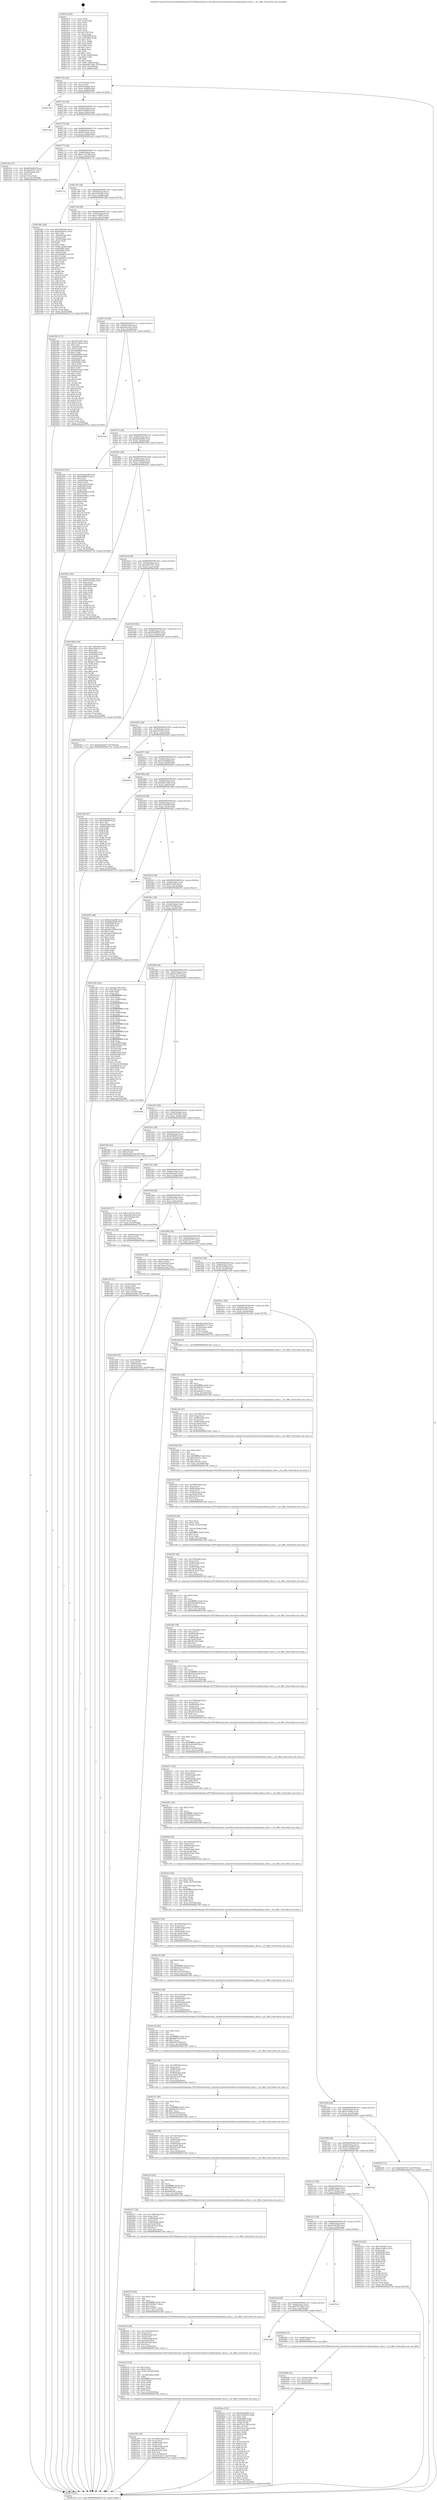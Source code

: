 digraph "0x4016c0" {
  label = "0x4016c0 (/mnt/c/Users/mathe/Desktop/tcc/POCII/binaries/extr_linuxdriversnetethernetfreescalefmanfman_dtsec.c_set_dflts_Final-ollvm.out::main(0))"
  labelloc = "t"
  node[shape=record]

  Entry [label="",width=0.3,height=0.3,shape=circle,fillcolor=black,style=filled]
  "0x401720" [label="{
     0x401720 [29]\l
     | [instrs]\l
     &nbsp;&nbsp;0x401720 \<+3\>: mov -0x70(%rbp),%eax\l
     &nbsp;&nbsp;0x401723 \<+2\>: mov %eax,%ecx\l
     &nbsp;&nbsp;0x401725 \<+6\>: sub $0x823e6d2b,%ecx\l
     &nbsp;&nbsp;0x40172b \<+6\>: mov %eax,-0x84(%rbp)\l
     &nbsp;&nbsp;0x401731 \<+6\>: mov %ecx,-0x88(%rbp)\l
     &nbsp;&nbsp;0x401737 \<+6\>: je 0000000000402724 \<main+0x1064\>\l
  }"]
  "0x402724" [label="{
     0x402724\l
  }", style=dashed]
  "0x40173d" [label="{
     0x40173d [28]\l
     | [instrs]\l
     &nbsp;&nbsp;0x40173d \<+5\>: jmp 0000000000401742 \<main+0x82\>\l
     &nbsp;&nbsp;0x401742 \<+6\>: mov -0x84(%rbp),%eax\l
     &nbsp;&nbsp;0x401748 \<+5\>: sub $0x9c2d2fe0,%eax\l
     &nbsp;&nbsp;0x40174d \<+6\>: mov %eax,-0x8c(%rbp)\l
     &nbsp;&nbsp;0x401753 \<+6\>: je 0000000000401cdd \<main+0x61d\>\l
  }"]
  Exit [label="",width=0.3,height=0.3,shape=circle,fillcolor=black,style=filled,peripheries=2]
  "0x401cdd" [label="{
     0x401cdd\l
  }", style=dashed]
  "0x401759" [label="{
     0x401759 [28]\l
     | [instrs]\l
     &nbsp;&nbsp;0x401759 \<+5\>: jmp 000000000040175e \<main+0x9e\>\l
     &nbsp;&nbsp;0x40175e \<+6\>: mov -0x84(%rbp),%eax\l
     &nbsp;&nbsp;0x401764 \<+5\>: sub $0x9e610ece,%eax\l
     &nbsp;&nbsp;0x401769 \<+6\>: mov %eax,-0x90(%rbp)\l
     &nbsp;&nbsp;0x40176f \<+6\>: je 0000000000401e9e \<main+0x7de\>\l
  }"]
  "0x4024aa" [label="{
     0x4024aa [152]\l
     | [instrs]\l
     &nbsp;&nbsp;0x4024aa \<+5\>: mov $0x823e6d2b,%ecx\l
     &nbsp;&nbsp;0x4024af \<+5\>: mov $0xe3029453,%edx\l
     &nbsp;&nbsp;0x4024b4 \<+3\>: mov $0x1,%sil\l
     &nbsp;&nbsp;0x4024b7 \<+8\>: mov 0x405090,%r8d\l
     &nbsp;&nbsp;0x4024bf \<+8\>: mov 0x405064,%r9d\l
     &nbsp;&nbsp;0x4024c7 \<+3\>: mov %r8d,%r10d\l
     &nbsp;&nbsp;0x4024ca \<+7\>: add $0x37b1a7d8,%r10d\l
     &nbsp;&nbsp;0x4024d1 \<+4\>: sub $0x1,%r10d\l
     &nbsp;&nbsp;0x4024d5 \<+7\>: sub $0x37b1a7d8,%r10d\l
     &nbsp;&nbsp;0x4024dc \<+4\>: imul %r10d,%r8d\l
     &nbsp;&nbsp;0x4024e0 \<+4\>: and $0x1,%r8d\l
     &nbsp;&nbsp;0x4024e4 \<+4\>: cmp $0x0,%r8d\l
     &nbsp;&nbsp;0x4024e8 \<+4\>: sete %r11b\l
     &nbsp;&nbsp;0x4024ec \<+4\>: cmp $0xa,%r9d\l
     &nbsp;&nbsp;0x4024f0 \<+3\>: setl %bl\l
     &nbsp;&nbsp;0x4024f3 \<+3\>: mov %r11b,%r14b\l
     &nbsp;&nbsp;0x4024f6 \<+4\>: xor $0xff,%r14b\l
     &nbsp;&nbsp;0x4024fa \<+3\>: mov %bl,%r15b\l
     &nbsp;&nbsp;0x4024fd \<+4\>: xor $0xff,%r15b\l
     &nbsp;&nbsp;0x402501 \<+4\>: xor $0x1,%sil\l
     &nbsp;&nbsp;0x402505 \<+3\>: mov %r14b,%r12b\l
     &nbsp;&nbsp;0x402508 \<+4\>: and $0xff,%r12b\l
     &nbsp;&nbsp;0x40250c \<+3\>: and %sil,%r11b\l
     &nbsp;&nbsp;0x40250f \<+3\>: mov %r15b,%r13b\l
     &nbsp;&nbsp;0x402512 \<+4\>: and $0xff,%r13b\l
     &nbsp;&nbsp;0x402516 \<+3\>: and %sil,%bl\l
     &nbsp;&nbsp;0x402519 \<+3\>: or %r11b,%r12b\l
     &nbsp;&nbsp;0x40251c \<+3\>: or %bl,%r13b\l
     &nbsp;&nbsp;0x40251f \<+3\>: xor %r13b,%r12b\l
     &nbsp;&nbsp;0x402522 \<+3\>: or %r15b,%r14b\l
     &nbsp;&nbsp;0x402525 \<+4\>: xor $0xff,%r14b\l
     &nbsp;&nbsp;0x402529 \<+4\>: or $0x1,%sil\l
     &nbsp;&nbsp;0x40252d \<+3\>: and %sil,%r14b\l
     &nbsp;&nbsp;0x402530 \<+3\>: or %r14b,%r12b\l
     &nbsp;&nbsp;0x402533 \<+4\>: test $0x1,%r12b\l
     &nbsp;&nbsp;0x402537 \<+3\>: cmovne %edx,%ecx\l
     &nbsp;&nbsp;0x40253a \<+3\>: mov %ecx,-0x70(%rbp)\l
     &nbsp;&nbsp;0x40253d \<+5\>: jmp 000000000040275d \<main+0x109d\>\l
  }"]
  "0x401e9e" [label="{
     0x401e9e [27]\l
     | [instrs]\l
     &nbsp;&nbsp;0x401e9e \<+5\>: mov $0xd83ba624,%eax\l
     &nbsp;&nbsp;0x401ea3 \<+5\>: mov $0x4d161d27,%ecx\l
     &nbsp;&nbsp;0x401ea8 \<+3\>: mov -0x2d(%rbp),%dl\l
     &nbsp;&nbsp;0x401eab \<+3\>: test $0x1,%dl\l
     &nbsp;&nbsp;0x401eae \<+3\>: cmovne %ecx,%eax\l
     &nbsp;&nbsp;0x401eb1 \<+3\>: mov %eax,-0x70(%rbp)\l
     &nbsp;&nbsp;0x401eb4 \<+5\>: jmp 000000000040275d \<main+0x109d\>\l
  }"]
  "0x401775" [label="{
     0x401775 [28]\l
     | [instrs]\l
     &nbsp;&nbsp;0x401775 \<+5\>: jmp 000000000040177a \<main+0xba\>\l
     &nbsp;&nbsp;0x40177a \<+6\>: mov -0x84(%rbp),%eax\l
     &nbsp;&nbsp;0x401780 \<+5\>: sub $0xa1331709,%eax\l
     &nbsp;&nbsp;0x401785 \<+6\>: mov %eax,-0x94(%rbp)\l
     &nbsp;&nbsp;0x40178b \<+6\>: je 0000000000401c7a \<main+0x5ba\>\l
  }"]
  "0x40249b" [label="{
     0x40249b [15]\l
     | [instrs]\l
     &nbsp;&nbsp;0x40249b \<+4\>: mov -0x48(%rbp),%rax\l
     &nbsp;&nbsp;0x40249f \<+3\>: mov (%rax),%rax\l
     &nbsp;&nbsp;0x4024a2 \<+3\>: mov %rax,%rdi\l
     &nbsp;&nbsp;0x4024a5 \<+5\>: call 0000000000401030 \<free@plt\>\l
     | [calls]\l
     &nbsp;&nbsp;0x401030 \{1\} (unknown)\l
  }"]
  "0x401c7a" [label="{
     0x401c7a\l
  }", style=dashed]
  "0x401791" [label="{
     0x401791 [28]\l
     | [instrs]\l
     &nbsp;&nbsp;0x401791 \<+5\>: jmp 0000000000401796 \<main+0xd6\>\l
     &nbsp;&nbsp;0x401796 \<+6\>: mov -0x84(%rbp),%eax\l
     &nbsp;&nbsp;0x40179c \<+5\>: sub $0xa53de2d1,%eax\l
     &nbsp;&nbsp;0x4017a1 \<+6\>: mov %eax,-0x98(%rbp)\l
     &nbsp;&nbsp;0x4017a7 \<+6\>: je 0000000000401df6 \<main+0x736\>\l
  }"]
  "0x401a69" [label="{
     0x401a69\l
  }", style=dashed]
  "0x401df6" [label="{
     0x401df6 [168]\l
     | [instrs]\l
     &nbsp;&nbsp;0x401df6 \<+5\>: mov $0x7092e94e,%eax\l
     &nbsp;&nbsp;0x401dfb \<+5\>: mov $0x9e610ece,%ecx\l
     &nbsp;&nbsp;0x401e00 \<+2\>: mov $0x1,%dl\l
     &nbsp;&nbsp;0x401e02 \<+4\>: mov -0x40(%rbp),%rsi\l
     &nbsp;&nbsp;0x401e06 \<+2\>: mov (%rsi),%edi\l
     &nbsp;&nbsp;0x401e08 \<+4\>: mov -0x50(%rbp),%rsi\l
     &nbsp;&nbsp;0x401e0c \<+2\>: cmp (%rsi),%edi\l
     &nbsp;&nbsp;0x401e0e \<+4\>: setl %r8b\l
     &nbsp;&nbsp;0x401e12 \<+4\>: and $0x1,%r8b\l
     &nbsp;&nbsp;0x401e16 \<+4\>: mov %r8b,-0x2d(%rbp)\l
     &nbsp;&nbsp;0x401e1a \<+7\>: mov 0x405090,%edi\l
     &nbsp;&nbsp;0x401e21 \<+8\>: mov 0x405064,%r9d\l
     &nbsp;&nbsp;0x401e29 \<+3\>: mov %edi,%r10d\l
     &nbsp;&nbsp;0x401e2c \<+7\>: add $0x3da0087a,%r10d\l
     &nbsp;&nbsp;0x401e33 \<+4\>: sub $0x1,%r10d\l
     &nbsp;&nbsp;0x401e37 \<+7\>: sub $0x3da0087a,%r10d\l
     &nbsp;&nbsp;0x401e3e \<+4\>: imul %r10d,%edi\l
     &nbsp;&nbsp;0x401e42 \<+3\>: and $0x1,%edi\l
     &nbsp;&nbsp;0x401e45 \<+3\>: cmp $0x0,%edi\l
     &nbsp;&nbsp;0x401e48 \<+4\>: sete %r8b\l
     &nbsp;&nbsp;0x401e4c \<+4\>: cmp $0xa,%r9d\l
     &nbsp;&nbsp;0x401e50 \<+4\>: setl %r11b\l
     &nbsp;&nbsp;0x401e54 \<+3\>: mov %r8b,%bl\l
     &nbsp;&nbsp;0x401e57 \<+3\>: xor $0xff,%bl\l
     &nbsp;&nbsp;0x401e5a \<+3\>: mov %r11b,%r14b\l
     &nbsp;&nbsp;0x401e5d \<+4\>: xor $0xff,%r14b\l
     &nbsp;&nbsp;0x401e61 \<+3\>: xor $0x0,%dl\l
     &nbsp;&nbsp;0x401e64 \<+3\>: mov %bl,%r15b\l
     &nbsp;&nbsp;0x401e67 \<+4\>: and $0x0,%r15b\l
     &nbsp;&nbsp;0x401e6b \<+3\>: and %dl,%r8b\l
     &nbsp;&nbsp;0x401e6e \<+3\>: mov %r14b,%r12b\l
     &nbsp;&nbsp;0x401e71 \<+4\>: and $0x0,%r12b\l
     &nbsp;&nbsp;0x401e75 \<+3\>: and %dl,%r11b\l
     &nbsp;&nbsp;0x401e78 \<+3\>: or %r8b,%r15b\l
     &nbsp;&nbsp;0x401e7b \<+3\>: or %r11b,%r12b\l
     &nbsp;&nbsp;0x401e7e \<+3\>: xor %r12b,%r15b\l
     &nbsp;&nbsp;0x401e81 \<+3\>: or %r14b,%bl\l
     &nbsp;&nbsp;0x401e84 \<+3\>: xor $0xff,%bl\l
     &nbsp;&nbsp;0x401e87 \<+3\>: or $0x0,%dl\l
     &nbsp;&nbsp;0x401e8a \<+2\>: and %dl,%bl\l
     &nbsp;&nbsp;0x401e8c \<+3\>: or %bl,%r15b\l
     &nbsp;&nbsp;0x401e8f \<+4\>: test $0x1,%r15b\l
     &nbsp;&nbsp;0x401e93 \<+3\>: cmovne %ecx,%eax\l
     &nbsp;&nbsp;0x401e96 \<+3\>: mov %eax,-0x70(%rbp)\l
     &nbsp;&nbsp;0x401e99 \<+5\>: jmp 000000000040275d \<main+0x109d\>\l
  }"]
  "0x4017ad" [label="{
     0x4017ad [28]\l
     | [instrs]\l
     &nbsp;&nbsp;0x4017ad \<+5\>: jmp 00000000004017b2 \<main+0xf2\>\l
     &nbsp;&nbsp;0x4017b2 \<+6\>: mov -0x84(%rbp),%eax\l
     &nbsp;&nbsp;0x4017b8 \<+5\>: sub $0xacc56f03,%eax\l
     &nbsp;&nbsp;0x4017bd \<+6\>: mov %eax,-0x9c(%rbp)\l
     &nbsp;&nbsp;0x4017c3 \<+6\>: je 0000000000402385 \<main+0xcc5\>\l
  }"]
  "0x40248f" [label="{
     0x40248f [12]\l
     | [instrs]\l
     &nbsp;&nbsp;0x40248f \<+4\>: mov -0x48(%rbp),%rax\l
     &nbsp;&nbsp;0x402493 \<+3\>: mov (%rax),%rdi\l
     &nbsp;&nbsp;0x402496 \<+5\>: call 00000000004015f0 \<set_dflts\>\l
     | [calls]\l
     &nbsp;&nbsp;0x4015f0 \{1\} (/mnt/c/Users/mathe/Desktop/tcc/POCII/binaries/extr_linuxdriversnetethernetfreescalefmanfman_dtsec.c_set_dflts_Final-ollvm.out::set_dflts)\l
  }"]
  "0x402385" [label="{
     0x402385 [171]\l
     | [instrs]\l
     &nbsp;&nbsp;0x402385 \<+5\>: mov $0xe933cff7,%eax\l
     &nbsp;&nbsp;0x40238a \<+5\>: mov $0x5cc382fa,%ecx\l
     &nbsp;&nbsp;0x40238f \<+2\>: mov $0x1,%dl\l
     &nbsp;&nbsp;0x402391 \<+4\>: mov -0x40(%rbp),%rsi\l
     &nbsp;&nbsp;0x402395 \<+2\>: mov (%rsi),%edi\l
     &nbsp;&nbsp;0x402397 \<+6\>: sub $0x5bddff28,%edi\l
     &nbsp;&nbsp;0x40239d \<+3\>: add $0x1,%edi\l
     &nbsp;&nbsp;0x4023a0 \<+6\>: add $0x5bddff28,%edi\l
     &nbsp;&nbsp;0x4023a6 \<+4\>: mov -0x40(%rbp),%rsi\l
     &nbsp;&nbsp;0x4023aa \<+2\>: mov %edi,(%rsi)\l
     &nbsp;&nbsp;0x4023ac \<+7\>: mov 0x405090,%edi\l
     &nbsp;&nbsp;0x4023b3 \<+8\>: mov 0x405064,%r8d\l
     &nbsp;&nbsp;0x4023bb \<+3\>: mov %edi,%r9d\l
     &nbsp;&nbsp;0x4023be \<+7\>: add $0xbed35ae9,%r9d\l
     &nbsp;&nbsp;0x4023c5 \<+4\>: sub $0x1,%r9d\l
     &nbsp;&nbsp;0x4023c9 \<+7\>: sub $0xbed35ae9,%r9d\l
     &nbsp;&nbsp;0x4023d0 \<+4\>: imul %r9d,%edi\l
     &nbsp;&nbsp;0x4023d4 \<+3\>: and $0x1,%edi\l
     &nbsp;&nbsp;0x4023d7 \<+3\>: cmp $0x0,%edi\l
     &nbsp;&nbsp;0x4023da \<+4\>: sete %r10b\l
     &nbsp;&nbsp;0x4023de \<+4\>: cmp $0xa,%r8d\l
     &nbsp;&nbsp;0x4023e2 \<+4\>: setl %r11b\l
     &nbsp;&nbsp;0x4023e6 \<+3\>: mov %r10b,%bl\l
     &nbsp;&nbsp;0x4023e9 \<+3\>: xor $0xff,%bl\l
     &nbsp;&nbsp;0x4023ec \<+3\>: mov %r11b,%r14b\l
     &nbsp;&nbsp;0x4023ef \<+4\>: xor $0xff,%r14b\l
     &nbsp;&nbsp;0x4023f3 \<+3\>: xor $0x0,%dl\l
     &nbsp;&nbsp;0x4023f6 \<+3\>: mov %bl,%r15b\l
     &nbsp;&nbsp;0x4023f9 \<+4\>: and $0x0,%r15b\l
     &nbsp;&nbsp;0x4023fd \<+3\>: and %dl,%r10b\l
     &nbsp;&nbsp;0x402400 \<+3\>: mov %r14b,%r12b\l
     &nbsp;&nbsp;0x402403 \<+4\>: and $0x0,%r12b\l
     &nbsp;&nbsp;0x402407 \<+3\>: and %dl,%r11b\l
     &nbsp;&nbsp;0x40240a \<+3\>: or %r10b,%r15b\l
     &nbsp;&nbsp;0x40240d \<+3\>: or %r11b,%r12b\l
     &nbsp;&nbsp;0x402410 \<+3\>: xor %r12b,%r15b\l
     &nbsp;&nbsp;0x402413 \<+3\>: or %r14b,%bl\l
     &nbsp;&nbsp;0x402416 \<+3\>: xor $0xff,%bl\l
     &nbsp;&nbsp;0x402419 \<+3\>: or $0x0,%dl\l
     &nbsp;&nbsp;0x40241c \<+2\>: and %dl,%bl\l
     &nbsp;&nbsp;0x40241e \<+3\>: or %bl,%r15b\l
     &nbsp;&nbsp;0x402421 \<+4\>: test $0x1,%r15b\l
     &nbsp;&nbsp;0x402425 \<+3\>: cmovne %ecx,%eax\l
     &nbsp;&nbsp;0x402428 \<+3\>: mov %eax,-0x70(%rbp)\l
     &nbsp;&nbsp;0x40242b \<+5\>: jmp 000000000040275d \<main+0x109d\>\l
  }"]
  "0x4017c9" [label="{
     0x4017c9 [28]\l
     | [instrs]\l
     &nbsp;&nbsp;0x4017c9 \<+5\>: jmp 00000000004017ce \<main+0x10e\>\l
     &nbsp;&nbsp;0x4017ce \<+6\>: mov -0x84(%rbp),%eax\l
     &nbsp;&nbsp;0x4017d4 \<+5\>: sub $0xad5eae5e,%eax\l
     &nbsp;&nbsp;0x4017d9 \<+6\>: mov %eax,-0xa0(%rbp)\l
     &nbsp;&nbsp;0x4017df \<+6\>: je 000000000040254e \<main+0xe8e\>\l
  }"]
  "0x401a4d" [label="{
     0x401a4d [28]\l
     | [instrs]\l
     &nbsp;&nbsp;0x401a4d \<+5\>: jmp 0000000000401a52 \<main+0x392\>\l
     &nbsp;&nbsp;0x401a52 \<+6\>: mov -0x84(%rbp),%eax\l
     &nbsp;&nbsp;0x401a58 \<+5\>: sub $0x6701536a,%eax\l
     &nbsp;&nbsp;0x401a5d \<+6\>: mov %eax,-0xfc(%rbp)\l
     &nbsp;&nbsp;0x401a63 \<+6\>: je 000000000040248f \<main+0xdcf\>\l
  }"]
  "0x40254e" [label="{
     0x40254e\l
  }", style=dashed]
  "0x4017e5" [label="{
     0x4017e5 [28]\l
     | [instrs]\l
     &nbsp;&nbsp;0x4017e5 \<+5\>: jmp 00000000004017ea \<main+0x12a\>\l
     &nbsp;&nbsp;0x4017ea \<+6\>: mov -0x84(%rbp),%eax\l
     &nbsp;&nbsp;0x4017f0 \<+5\>: sub $0xb8b628d9,%eax\l
     &nbsp;&nbsp;0x4017f5 \<+6\>: mov %eax,-0xa4(%rbp)\l
     &nbsp;&nbsp;0x4017fb \<+6\>: je 00000000004025d9 \<main+0xf19\>\l
  }"]
  "0x40255a" [label="{
     0x40255a\l
  }", style=dashed]
  "0x4025d9" [label="{
     0x4025d9 [153]\l
     | [instrs]\l
     &nbsp;&nbsp;0x4025d9 \<+5\>: mov $0x623da298,%eax\l
     &nbsp;&nbsp;0x4025de \<+5\>: mov $0x2649641f,%ecx\l
     &nbsp;&nbsp;0x4025e3 \<+2\>: mov $0x1,%dl\l
     &nbsp;&nbsp;0x4025e5 \<+4\>: mov -0x68(%rbp),%rsi\l
     &nbsp;&nbsp;0x4025e9 \<+2\>: mov (%rsi),%edi\l
     &nbsp;&nbsp;0x4025eb \<+3\>: mov %edi,-0x2c(%rbp)\l
     &nbsp;&nbsp;0x4025ee \<+7\>: mov 0x405090,%edi\l
     &nbsp;&nbsp;0x4025f5 \<+8\>: mov 0x405064,%r8d\l
     &nbsp;&nbsp;0x4025fd \<+3\>: mov %edi,%r9d\l
     &nbsp;&nbsp;0x402600 \<+7\>: sub $0x90e058a2,%r9d\l
     &nbsp;&nbsp;0x402607 \<+4\>: sub $0x1,%r9d\l
     &nbsp;&nbsp;0x40260b \<+7\>: add $0x90e058a2,%r9d\l
     &nbsp;&nbsp;0x402612 \<+4\>: imul %r9d,%edi\l
     &nbsp;&nbsp;0x402616 \<+3\>: and $0x1,%edi\l
     &nbsp;&nbsp;0x402619 \<+3\>: cmp $0x0,%edi\l
     &nbsp;&nbsp;0x40261c \<+4\>: sete %r10b\l
     &nbsp;&nbsp;0x402620 \<+4\>: cmp $0xa,%r8d\l
     &nbsp;&nbsp;0x402624 \<+4\>: setl %r11b\l
     &nbsp;&nbsp;0x402628 \<+3\>: mov %r10b,%bl\l
     &nbsp;&nbsp;0x40262b \<+3\>: xor $0xff,%bl\l
     &nbsp;&nbsp;0x40262e \<+3\>: mov %r11b,%r14b\l
     &nbsp;&nbsp;0x402631 \<+4\>: xor $0xff,%r14b\l
     &nbsp;&nbsp;0x402635 \<+3\>: xor $0x0,%dl\l
     &nbsp;&nbsp;0x402638 \<+3\>: mov %bl,%r15b\l
     &nbsp;&nbsp;0x40263b \<+4\>: and $0x0,%r15b\l
     &nbsp;&nbsp;0x40263f \<+3\>: and %dl,%r10b\l
     &nbsp;&nbsp;0x402642 \<+3\>: mov %r14b,%r12b\l
     &nbsp;&nbsp;0x402645 \<+4\>: and $0x0,%r12b\l
     &nbsp;&nbsp;0x402649 \<+3\>: and %dl,%r11b\l
     &nbsp;&nbsp;0x40264c \<+3\>: or %r10b,%r15b\l
     &nbsp;&nbsp;0x40264f \<+3\>: or %r11b,%r12b\l
     &nbsp;&nbsp;0x402652 \<+3\>: xor %r12b,%r15b\l
     &nbsp;&nbsp;0x402655 \<+3\>: or %r14b,%bl\l
     &nbsp;&nbsp;0x402658 \<+3\>: xor $0xff,%bl\l
     &nbsp;&nbsp;0x40265b \<+3\>: or $0x0,%dl\l
     &nbsp;&nbsp;0x40265e \<+2\>: and %dl,%bl\l
     &nbsp;&nbsp;0x402660 \<+3\>: or %bl,%r15b\l
     &nbsp;&nbsp;0x402663 \<+4\>: test $0x1,%r15b\l
     &nbsp;&nbsp;0x402667 \<+3\>: cmovne %ecx,%eax\l
     &nbsp;&nbsp;0x40266a \<+3\>: mov %eax,-0x70(%rbp)\l
     &nbsp;&nbsp;0x40266d \<+5\>: jmp 000000000040275d \<main+0x109d\>\l
  }"]
  "0x401801" [label="{
     0x401801 [28]\l
     | [instrs]\l
     &nbsp;&nbsp;0x401801 \<+5\>: jmp 0000000000401806 \<main+0x146\>\l
     &nbsp;&nbsp;0x401806 \<+6\>: mov -0x84(%rbp),%eax\l
     &nbsp;&nbsp;0x40180c \<+5\>: sub $0xd83ba624,%eax\l
     &nbsp;&nbsp;0x401811 \<+6\>: mov %eax,-0xa8(%rbp)\l
     &nbsp;&nbsp;0x401817 \<+6\>: je 000000000040243c \<main+0xd7c\>\l
  }"]
  "0x401a31" [label="{
     0x401a31 [28]\l
     | [instrs]\l
     &nbsp;&nbsp;0x401a31 \<+5\>: jmp 0000000000401a36 \<main+0x376\>\l
     &nbsp;&nbsp;0x401a36 \<+6\>: mov -0x84(%rbp),%eax\l
     &nbsp;&nbsp;0x401a3c \<+5\>: sub $0x6643f7b6,%eax\l
     &nbsp;&nbsp;0x401a41 \<+6\>: mov %eax,-0xf8(%rbp)\l
     &nbsp;&nbsp;0x401a47 \<+6\>: je 000000000040255a \<main+0xe9a\>\l
  }"]
  "0x40243c" [label="{
     0x40243c [83]\l
     | [instrs]\l
     &nbsp;&nbsp;0x40243c \<+5\>: mov $0x823e6d2b,%eax\l
     &nbsp;&nbsp;0x402441 \<+5\>: mov $0x6701536a,%ecx\l
     &nbsp;&nbsp;0x402446 \<+2\>: xor %edx,%edx\l
     &nbsp;&nbsp;0x402448 \<+7\>: mov 0x405090,%esi\l
     &nbsp;&nbsp;0x40244f \<+7\>: mov 0x405064,%edi\l
     &nbsp;&nbsp;0x402456 \<+3\>: sub $0x1,%edx\l
     &nbsp;&nbsp;0x402459 \<+3\>: mov %esi,%r8d\l
     &nbsp;&nbsp;0x40245c \<+3\>: add %edx,%r8d\l
     &nbsp;&nbsp;0x40245f \<+4\>: imul %r8d,%esi\l
     &nbsp;&nbsp;0x402463 \<+3\>: and $0x1,%esi\l
     &nbsp;&nbsp;0x402466 \<+3\>: cmp $0x0,%esi\l
     &nbsp;&nbsp;0x402469 \<+4\>: sete %r9b\l
     &nbsp;&nbsp;0x40246d \<+3\>: cmp $0xa,%edi\l
     &nbsp;&nbsp;0x402470 \<+4\>: setl %r10b\l
     &nbsp;&nbsp;0x402474 \<+3\>: mov %r9b,%r11b\l
     &nbsp;&nbsp;0x402477 \<+3\>: and %r10b,%r11b\l
     &nbsp;&nbsp;0x40247a \<+3\>: xor %r10b,%r9b\l
     &nbsp;&nbsp;0x40247d \<+3\>: or %r9b,%r11b\l
     &nbsp;&nbsp;0x402480 \<+4\>: test $0x1,%r11b\l
     &nbsp;&nbsp;0x402484 \<+3\>: cmovne %ecx,%eax\l
     &nbsp;&nbsp;0x402487 \<+3\>: mov %eax,-0x70(%rbp)\l
     &nbsp;&nbsp;0x40248a \<+5\>: jmp 000000000040275d \<main+0x109d\>\l
  }"]
  "0x40181d" [label="{
     0x40181d [28]\l
     | [instrs]\l
     &nbsp;&nbsp;0x40181d \<+5\>: jmp 0000000000401822 \<main+0x162\>\l
     &nbsp;&nbsp;0x401822 \<+6\>: mov -0x84(%rbp),%eax\l
     &nbsp;&nbsp;0x401828 \<+5\>: sub $0xe08275b7,%eax\l
     &nbsp;&nbsp;0x40182d \<+6\>: mov %eax,-0xac(%rbp)\l
     &nbsp;&nbsp;0x401833 \<+6\>: je 0000000000401d66 \<main+0x6a6\>\l
  }"]
  "0x402332" [label="{
     0x402332 [83]\l
     | [instrs]\l
     &nbsp;&nbsp;0x402332 \<+5\>: mov $0xe933cff7,%eax\l
     &nbsp;&nbsp;0x402337 \<+5\>: mov $0xacc56f03,%ecx\l
     &nbsp;&nbsp;0x40233c \<+2\>: xor %edx,%edx\l
     &nbsp;&nbsp;0x40233e \<+7\>: mov 0x405090,%esi\l
     &nbsp;&nbsp;0x402345 \<+7\>: mov 0x405064,%edi\l
     &nbsp;&nbsp;0x40234c \<+3\>: sub $0x1,%edx\l
     &nbsp;&nbsp;0x40234f \<+3\>: mov %esi,%r8d\l
     &nbsp;&nbsp;0x402352 \<+3\>: add %edx,%r8d\l
     &nbsp;&nbsp;0x402355 \<+4\>: imul %r8d,%esi\l
     &nbsp;&nbsp;0x402359 \<+3\>: and $0x1,%esi\l
     &nbsp;&nbsp;0x40235c \<+3\>: cmp $0x0,%esi\l
     &nbsp;&nbsp;0x40235f \<+4\>: sete %r9b\l
     &nbsp;&nbsp;0x402363 \<+3\>: cmp $0xa,%edi\l
     &nbsp;&nbsp;0x402366 \<+4\>: setl %r10b\l
     &nbsp;&nbsp;0x40236a \<+3\>: mov %r9b,%r11b\l
     &nbsp;&nbsp;0x40236d \<+3\>: and %r10b,%r11b\l
     &nbsp;&nbsp;0x402370 \<+3\>: xor %r10b,%r9b\l
     &nbsp;&nbsp;0x402373 \<+3\>: or %r9b,%r11b\l
     &nbsp;&nbsp;0x402376 \<+4\>: test $0x1,%r11b\l
     &nbsp;&nbsp;0x40237a \<+3\>: cmovne %ecx,%eax\l
     &nbsp;&nbsp;0x40237d \<+3\>: mov %eax,-0x70(%rbp)\l
     &nbsp;&nbsp;0x402380 \<+5\>: jmp 000000000040275d \<main+0x109d\>\l
  }"]
  "0x401d66" [label="{
     0x401d66 [144]\l
     | [instrs]\l
     &nbsp;&nbsp;0x401d66 \<+5\>: mov $0x7092e94e,%eax\l
     &nbsp;&nbsp;0x401d6b \<+5\>: mov $0xa53de2d1,%ecx\l
     &nbsp;&nbsp;0x401d70 \<+2\>: mov $0x1,%dl\l
     &nbsp;&nbsp;0x401d72 \<+7\>: mov 0x405090,%esi\l
     &nbsp;&nbsp;0x401d79 \<+7\>: mov 0x405064,%edi\l
     &nbsp;&nbsp;0x401d80 \<+3\>: mov %esi,%r8d\l
     &nbsp;&nbsp;0x401d83 \<+7\>: add $0x867c2b45,%r8d\l
     &nbsp;&nbsp;0x401d8a \<+4\>: sub $0x1,%r8d\l
     &nbsp;&nbsp;0x401d8e \<+7\>: sub $0x867c2b45,%r8d\l
     &nbsp;&nbsp;0x401d95 \<+4\>: imul %r8d,%esi\l
     &nbsp;&nbsp;0x401d99 \<+3\>: and $0x1,%esi\l
     &nbsp;&nbsp;0x401d9c \<+3\>: cmp $0x0,%esi\l
     &nbsp;&nbsp;0x401d9f \<+4\>: sete %r9b\l
     &nbsp;&nbsp;0x401da3 \<+3\>: cmp $0xa,%edi\l
     &nbsp;&nbsp;0x401da6 \<+4\>: setl %r10b\l
     &nbsp;&nbsp;0x401daa \<+3\>: mov %r9b,%r11b\l
     &nbsp;&nbsp;0x401dad \<+4\>: xor $0xff,%r11b\l
     &nbsp;&nbsp;0x401db1 \<+3\>: mov %r10b,%bl\l
     &nbsp;&nbsp;0x401db4 \<+3\>: xor $0xff,%bl\l
     &nbsp;&nbsp;0x401db7 \<+3\>: xor $0x0,%dl\l
     &nbsp;&nbsp;0x401dba \<+3\>: mov %r11b,%r14b\l
     &nbsp;&nbsp;0x401dbd \<+4\>: and $0x0,%r14b\l
     &nbsp;&nbsp;0x401dc1 \<+3\>: and %dl,%r9b\l
     &nbsp;&nbsp;0x401dc4 \<+3\>: mov %bl,%r15b\l
     &nbsp;&nbsp;0x401dc7 \<+4\>: and $0x0,%r15b\l
     &nbsp;&nbsp;0x401dcb \<+3\>: and %dl,%r10b\l
     &nbsp;&nbsp;0x401dce \<+3\>: or %r9b,%r14b\l
     &nbsp;&nbsp;0x401dd1 \<+3\>: or %r10b,%r15b\l
     &nbsp;&nbsp;0x401dd4 \<+3\>: xor %r15b,%r14b\l
     &nbsp;&nbsp;0x401dd7 \<+3\>: or %bl,%r11b\l
     &nbsp;&nbsp;0x401dda \<+4\>: xor $0xff,%r11b\l
     &nbsp;&nbsp;0x401dde \<+3\>: or $0x0,%dl\l
     &nbsp;&nbsp;0x401de1 \<+3\>: and %dl,%r11b\l
     &nbsp;&nbsp;0x401de4 \<+3\>: or %r11b,%r14b\l
     &nbsp;&nbsp;0x401de7 \<+4\>: test $0x1,%r14b\l
     &nbsp;&nbsp;0x401deb \<+3\>: cmovne %ecx,%eax\l
     &nbsp;&nbsp;0x401dee \<+3\>: mov %eax,-0x70(%rbp)\l
     &nbsp;&nbsp;0x401df1 \<+5\>: jmp 000000000040275d \<main+0x109d\>\l
  }"]
  "0x401839" [label="{
     0x401839 [28]\l
     | [instrs]\l
     &nbsp;&nbsp;0x401839 \<+5\>: jmp 000000000040183e \<main+0x17e\>\l
     &nbsp;&nbsp;0x40183e \<+6\>: mov -0x84(%rbp),%eax\l
     &nbsp;&nbsp;0x401844 \<+5\>: sub $0xe3029453,%eax\l
     &nbsp;&nbsp;0x401849 \<+6\>: mov %eax,-0xb0(%rbp)\l
     &nbsp;&nbsp;0x40184f \<+6\>: je 0000000000402542 \<main+0xe82\>\l
  }"]
  "0x401a15" [label="{
     0x401a15 [28]\l
     | [instrs]\l
     &nbsp;&nbsp;0x401a15 \<+5\>: jmp 0000000000401a1a \<main+0x35a\>\l
     &nbsp;&nbsp;0x401a1a \<+6\>: mov -0x84(%rbp),%eax\l
     &nbsp;&nbsp;0x401a20 \<+5\>: sub $0x661243e7,%eax\l
     &nbsp;&nbsp;0x401a25 \<+6\>: mov %eax,-0xf4(%rbp)\l
     &nbsp;&nbsp;0x401a2b \<+6\>: je 0000000000402332 \<main+0xc72\>\l
  }"]
  "0x402542" [label="{
     0x402542 [12]\l
     | [instrs]\l
     &nbsp;&nbsp;0x402542 \<+7\>: movl $0x20a83297,-0x70(%rbp)\l
     &nbsp;&nbsp;0x402549 \<+5\>: jmp 000000000040275d \<main+0x109d\>\l
  }"]
  "0x401855" [label="{
     0x401855 [28]\l
     | [instrs]\l
     &nbsp;&nbsp;0x401855 \<+5\>: jmp 000000000040185a \<main+0x19a\>\l
     &nbsp;&nbsp;0x40185a \<+6\>: mov -0x84(%rbp),%eax\l
     &nbsp;&nbsp;0x401860 \<+5\>: sub $0xe933cff7,%eax\l
     &nbsp;&nbsp;0x401865 \<+6\>: mov %eax,-0xb4(%rbp)\l
     &nbsp;&nbsp;0x40186b \<+6\>: je 00000000004026fd \<main+0x103d\>\l
  }"]
  "0x40274b" [label="{
     0x40274b\l
  }", style=dashed]
  "0x4026fd" [label="{
     0x4026fd\l
  }", style=dashed]
  "0x401871" [label="{
     0x401871 [28]\l
     | [instrs]\l
     &nbsp;&nbsp;0x401871 \<+5\>: jmp 0000000000401876 \<main+0x1b6\>\l
     &nbsp;&nbsp;0x401876 \<+6\>: mov -0x84(%rbp),%eax\l
     &nbsp;&nbsp;0x40187c \<+5\>: sub $0xeabc400f,%eax\l
     &nbsp;&nbsp;0x401881 \<+6\>: mov %eax,-0xb8(%rbp)\l
     &nbsp;&nbsp;0x401887 \<+6\>: je 00000000004026c0 \<main+0x1000\>\l
  }"]
  "0x4019f9" [label="{
     0x4019f9 [28]\l
     | [instrs]\l
     &nbsp;&nbsp;0x4019f9 \<+5\>: jmp 00000000004019fe \<main+0x33e\>\l
     &nbsp;&nbsp;0x4019fe \<+6\>: mov -0x84(%rbp),%eax\l
     &nbsp;&nbsp;0x401a04 \<+5\>: sub $0x623da298,%eax\l
     &nbsp;&nbsp;0x401a09 \<+6\>: mov %eax,-0xf0(%rbp)\l
     &nbsp;&nbsp;0x401a0f \<+6\>: je 000000000040274b \<main+0x108b\>\l
  }"]
  "0x4026c0" [label="{
     0x4026c0\l
  }", style=dashed]
  "0x40188d" [label="{
     0x40188d [28]\l
     | [instrs]\l
     &nbsp;&nbsp;0x40188d \<+5\>: jmp 0000000000401892 \<main+0x1d2\>\l
     &nbsp;&nbsp;0x401892 \<+6\>: mov -0x84(%rbp),%eax\l
     &nbsp;&nbsp;0x401898 \<+5\>: sub $0xedb57a9d,%eax\l
     &nbsp;&nbsp;0x40189d \<+6\>: mov %eax,-0xbc(%rbp)\l
     &nbsp;&nbsp;0x4018a3 \<+6\>: je 0000000000401a8f \<main+0x3cf\>\l
  }"]
  "0x402430" [label="{
     0x402430 [12]\l
     | [instrs]\l
     &nbsp;&nbsp;0x402430 \<+7\>: movl $0xe08275b7,-0x70(%rbp)\l
     &nbsp;&nbsp;0x402437 \<+5\>: jmp 000000000040275d \<main+0x109d\>\l
  }"]
  "0x401a8f" [label="{
     0x401a8f [97]\l
     | [instrs]\l
     &nbsp;&nbsp;0x401a8f \<+5\>: mov $0x9aace60,%eax\l
     &nbsp;&nbsp;0x401a94 \<+5\>: mov $0x539c90f,%ecx\l
     &nbsp;&nbsp;0x401a99 \<+2\>: mov $0x1,%dl\l
     &nbsp;&nbsp;0x401a9b \<+4\>: mov -0x6a(%rbp),%sil\l
     &nbsp;&nbsp;0x401a9f \<+4\>: mov -0x69(%rbp),%dil\l
     &nbsp;&nbsp;0x401aa3 \<+3\>: mov %sil,%r8b\l
     &nbsp;&nbsp;0x401aa6 \<+4\>: xor $0xff,%r8b\l
     &nbsp;&nbsp;0x401aaa \<+3\>: mov %dil,%r9b\l
     &nbsp;&nbsp;0x401aad \<+4\>: xor $0xff,%r9b\l
     &nbsp;&nbsp;0x401ab1 \<+3\>: xor $0x1,%dl\l
     &nbsp;&nbsp;0x401ab4 \<+3\>: mov %r8b,%r10b\l
     &nbsp;&nbsp;0x401ab7 \<+4\>: and $0xff,%r10b\l
     &nbsp;&nbsp;0x401abb \<+3\>: and %dl,%sil\l
     &nbsp;&nbsp;0x401abe \<+3\>: mov %r9b,%r11b\l
     &nbsp;&nbsp;0x401ac1 \<+4\>: and $0xff,%r11b\l
     &nbsp;&nbsp;0x401ac5 \<+3\>: and %dl,%dil\l
     &nbsp;&nbsp;0x401ac8 \<+3\>: or %sil,%r10b\l
     &nbsp;&nbsp;0x401acb \<+3\>: or %dil,%r11b\l
     &nbsp;&nbsp;0x401ace \<+3\>: xor %r11b,%r10b\l
     &nbsp;&nbsp;0x401ad1 \<+3\>: or %r9b,%r8b\l
     &nbsp;&nbsp;0x401ad4 \<+4\>: xor $0xff,%r8b\l
     &nbsp;&nbsp;0x401ad8 \<+3\>: or $0x1,%dl\l
     &nbsp;&nbsp;0x401adb \<+3\>: and %dl,%r8b\l
     &nbsp;&nbsp;0x401ade \<+3\>: or %r8b,%r10b\l
     &nbsp;&nbsp;0x401ae1 \<+4\>: test $0x1,%r10b\l
     &nbsp;&nbsp;0x401ae5 \<+3\>: cmovne %ecx,%eax\l
     &nbsp;&nbsp;0x401ae8 \<+3\>: mov %eax,-0x70(%rbp)\l
     &nbsp;&nbsp;0x401aeb \<+5\>: jmp 000000000040275d \<main+0x109d\>\l
  }"]
  "0x4018a9" [label="{
     0x4018a9 [28]\l
     | [instrs]\l
     &nbsp;&nbsp;0x4018a9 \<+5\>: jmp 00000000004018ae \<main+0x1ee\>\l
     &nbsp;&nbsp;0x4018ae \<+6\>: mov -0x84(%rbp),%eax\l
     &nbsp;&nbsp;0x4018b4 \<+5\>: sub $0xee9450f0,%eax\l
     &nbsp;&nbsp;0x4018b9 \<+6\>: mov %eax,-0xc0(%rbp)\l
     &nbsp;&nbsp;0x4018bf \<+6\>: je 0000000000401bea \<main+0x52a\>\l
  }"]
  "0x40275d" [label="{
     0x40275d [5]\l
     | [instrs]\l
     &nbsp;&nbsp;0x40275d \<+5\>: jmp 0000000000401720 \<main+0x60\>\l
  }"]
  "0x4016c0" [label="{
     0x4016c0 [96]\l
     | [instrs]\l
     &nbsp;&nbsp;0x4016c0 \<+1\>: push %rbp\l
     &nbsp;&nbsp;0x4016c1 \<+3\>: mov %rsp,%rbp\l
     &nbsp;&nbsp;0x4016c4 \<+2\>: push %r15\l
     &nbsp;&nbsp;0x4016c6 \<+2\>: push %r14\l
     &nbsp;&nbsp;0x4016c8 \<+2\>: push %r13\l
     &nbsp;&nbsp;0x4016ca \<+2\>: push %r12\l
     &nbsp;&nbsp;0x4016cc \<+1\>: push %rbx\l
     &nbsp;&nbsp;0x4016cd \<+7\>: sub $0x138,%rsp\l
     &nbsp;&nbsp;0x4016d4 \<+2\>: xor %eax,%eax\l
     &nbsp;&nbsp;0x4016d6 \<+7\>: mov 0x405090,%ecx\l
     &nbsp;&nbsp;0x4016dd \<+7\>: mov 0x405064,%edx\l
     &nbsp;&nbsp;0x4016e4 \<+3\>: sub $0x1,%eax\l
     &nbsp;&nbsp;0x4016e7 \<+3\>: mov %ecx,%r8d\l
     &nbsp;&nbsp;0x4016ea \<+3\>: add %eax,%r8d\l
     &nbsp;&nbsp;0x4016ed \<+4\>: imul %r8d,%ecx\l
     &nbsp;&nbsp;0x4016f1 \<+3\>: and $0x1,%ecx\l
     &nbsp;&nbsp;0x4016f4 \<+3\>: cmp $0x0,%ecx\l
     &nbsp;&nbsp;0x4016f7 \<+4\>: sete %r9b\l
     &nbsp;&nbsp;0x4016fb \<+4\>: and $0x1,%r9b\l
     &nbsp;&nbsp;0x4016ff \<+4\>: mov %r9b,-0x6a(%rbp)\l
     &nbsp;&nbsp;0x401703 \<+3\>: cmp $0xa,%edx\l
     &nbsp;&nbsp;0x401706 \<+4\>: setl %r9b\l
     &nbsp;&nbsp;0x40170a \<+4\>: and $0x1,%r9b\l
     &nbsp;&nbsp;0x40170e \<+4\>: mov %r9b,-0x69(%rbp)\l
     &nbsp;&nbsp;0x401712 \<+7\>: movl $0xedb57a9d,-0x70(%rbp)\l
     &nbsp;&nbsp;0x401719 \<+3\>: mov %edi,-0x74(%rbp)\l
     &nbsp;&nbsp;0x40171c \<+4\>: mov %rsi,-0x80(%rbp)\l
  }"]
  "0x402305" [label="{
     0x402305 [45]\l
     | [instrs]\l
     &nbsp;&nbsp;0x402305 \<+6\>: mov -0x144(%rbp),%ecx\l
     &nbsp;&nbsp;0x40230b \<+3\>: imul %eax,%ecx\l
     &nbsp;&nbsp;0x40230e \<+4\>: mov -0x48(%rbp),%rsi\l
     &nbsp;&nbsp;0x402312 \<+3\>: mov (%rsi),%rsi\l
     &nbsp;&nbsp;0x402315 \<+4\>: mov -0x40(%rbp),%rdi\l
     &nbsp;&nbsp;0x402319 \<+3\>: movslq (%rdi),%rdi\l
     &nbsp;&nbsp;0x40231c \<+4\>: imul $0x38,%rdi,%rdi\l
     &nbsp;&nbsp;0x402320 \<+3\>: add %rdi,%rsi\l
     &nbsp;&nbsp;0x402323 \<+3\>: mov %ecx,0x34(%rsi)\l
     &nbsp;&nbsp;0x402326 \<+7\>: movl $0x661243e7,-0x70(%rbp)\l
     &nbsp;&nbsp;0x40232d \<+5\>: jmp 000000000040275d \<main+0x109d\>\l
  }"]
  "0x401bea" [label="{
     0x401bea\l
  }", style=dashed]
  "0x4018c5" [label="{
     0x4018c5 [28]\l
     | [instrs]\l
     &nbsp;&nbsp;0x4018c5 \<+5\>: jmp 00000000004018ca \<main+0x20a\>\l
     &nbsp;&nbsp;0x4018ca \<+6\>: mov -0x84(%rbp),%eax\l
     &nbsp;&nbsp;0x4018d0 \<+5\>: sub $0x41dd24,%eax\l
     &nbsp;&nbsp;0x4018d5 \<+6\>: mov %eax,-0xc4(%rbp)\l
     &nbsp;&nbsp;0x4018db \<+6\>: je 0000000000402581 \<main+0xec1\>\l
  }"]
  "0x4022cb" [label="{
     0x4022cb [58]\l
     | [instrs]\l
     &nbsp;&nbsp;0x4022cb \<+2\>: xor %ecx,%ecx\l
     &nbsp;&nbsp;0x4022cd \<+5\>: mov $0x2,%edx\l
     &nbsp;&nbsp;0x4022d2 \<+6\>: mov %edx,-0x140(%rbp)\l
     &nbsp;&nbsp;0x4022d8 \<+1\>: cltd\l
     &nbsp;&nbsp;0x4022d9 \<+7\>: mov -0x140(%rbp),%r8d\l
     &nbsp;&nbsp;0x4022e0 \<+3\>: idiv %r8d\l
     &nbsp;&nbsp;0x4022e3 \<+6\>: imul $0xfffffffe,%edx,%edx\l
     &nbsp;&nbsp;0x4022e9 \<+3\>: mov %ecx,%r9d\l
     &nbsp;&nbsp;0x4022ec \<+3\>: sub %edx,%r9d\l
     &nbsp;&nbsp;0x4022ef \<+2\>: mov %ecx,%edx\l
     &nbsp;&nbsp;0x4022f1 \<+3\>: sub $0x1,%edx\l
     &nbsp;&nbsp;0x4022f4 \<+3\>: add %edx,%r9d\l
     &nbsp;&nbsp;0x4022f7 \<+3\>: sub %r9d,%ecx\l
     &nbsp;&nbsp;0x4022fa \<+6\>: mov %ecx,-0x144(%rbp)\l
     &nbsp;&nbsp;0x402300 \<+5\>: call 0000000000401160 \<next_i\>\l
     | [calls]\l
     &nbsp;&nbsp;0x401160 \{1\} (/mnt/c/Users/mathe/Desktop/tcc/POCII/binaries/extr_linuxdriversnetethernetfreescalefmanfman_dtsec.c_set_dflts_Final-ollvm.out::next_i)\l
  }"]
  "0x402581" [label="{
     0x402581 [88]\l
     | [instrs]\l
     &nbsp;&nbsp;0x402581 \<+5\>: mov $0x623da298,%eax\l
     &nbsp;&nbsp;0x402586 \<+5\>: mov $0xb8b628d9,%ecx\l
     &nbsp;&nbsp;0x40258b \<+7\>: mov 0x405090,%edx\l
     &nbsp;&nbsp;0x402592 \<+7\>: mov 0x405064,%esi\l
     &nbsp;&nbsp;0x402599 \<+2\>: mov %edx,%edi\l
     &nbsp;&nbsp;0x40259b \<+6\>: add $0xa8a19388,%edi\l
     &nbsp;&nbsp;0x4025a1 \<+3\>: sub $0x1,%edi\l
     &nbsp;&nbsp;0x4025a4 \<+6\>: sub $0xa8a19388,%edi\l
     &nbsp;&nbsp;0x4025aa \<+3\>: imul %edi,%edx\l
     &nbsp;&nbsp;0x4025ad \<+3\>: and $0x1,%edx\l
     &nbsp;&nbsp;0x4025b0 \<+3\>: cmp $0x0,%edx\l
     &nbsp;&nbsp;0x4025b3 \<+4\>: sete %r8b\l
     &nbsp;&nbsp;0x4025b7 \<+3\>: cmp $0xa,%esi\l
     &nbsp;&nbsp;0x4025ba \<+4\>: setl %r9b\l
     &nbsp;&nbsp;0x4025be \<+3\>: mov %r8b,%r10b\l
     &nbsp;&nbsp;0x4025c1 \<+3\>: and %r9b,%r10b\l
     &nbsp;&nbsp;0x4025c4 \<+3\>: xor %r9b,%r8b\l
     &nbsp;&nbsp;0x4025c7 \<+3\>: or %r8b,%r10b\l
     &nbsp;&nbsp;0x4025ca \<+4\>: test $0x1,%r10b\l
     &nbsp;&nbsp;0x4025ce \<+3\>: cmovne %ecx,%eax\l
     &nbsp;&nbsp;0x4025d1 \<+3\>: mov %eax,-0x70(%rbp)\l
     &nbsp;&nbsp;0x4025d4 \<+5\>: jmp 000000000040275d \<main+0x109d\>\l
  }"]
  "0x4018e1" [label="{
     0x4018e1 [28]\l
     | [instrs]\l
     &nbsp;&nbsp;0x4018e1 \<+5\>: jmp 00000000004018e6 \<main+0x226\>\l
     &nbsp;&nbsp;0x4018e6 \<+6\>: mov -0x84(%rbp),%eax\l
     &nbsp;&nbsp;0x4018ec \<+5\>: sub $0x539c90f,%eax\l
     &nbsp;&nbsp;0x4018f1 \<+6\>: mov %eax,-0xc8(%rbp)\l
     &nbsp;&nbsp;0x4018f7 \<+6\>: je 0000000000401af0 \<main+0x430\>\l
  }"]
  "0x4022a5" [label="{
     0x4022a5 [38]\l
     | [instrs]\l
     &nbsp;&nbsp;0x4022a5 \<+6\>: mov -0x13c(%rbp),%ecx\l
     &nbsp;&nbsp;0x4022ab \<+3\>: imul %eax,%ecx\l
     &nbsp;&nbsp;0x4022ae \<+4\>: mov -0x48(%rbp),%rsi\l
     &nbsp;&nbsp;0x4022b2 \<+3\>: mov (%rsi),%rsi\l
     &nbsp;&nbsp;0x4022b5 \<+4\>: mov -0x40(%rbp),%rdi\l
     &nbsp;&nbsp;0x4022b9 \<+3\>: movslq (%rdi),%rdi\l
     &nbsp;&nbsp;0x4022bc \<+4\>: imul $0x38,%rdi,%rdi\l
     &nbsp;&nbsp;0x4022c0 \<+3\>: add %rdi,%rsi\l
     &nbsp;&nbsp;0x4022c3 \<+3\>: mov %ecx,0x30(%rsi)\l
     &nbsp;&nbsp;0x4022c6 \<+5\>: call 0000000000401160 \<next_i\>\l
     | [calls]\l
     &nbsp;&nbsp;0x401160 \{1\} (/mnt/c/Users/mathe/Desktop/tcc/POCII/binaries/extr_linuxdriversnetethernetfreescalefmanfman_dtsec.c_set_dflts_Final-ollvm.out::next_i)\l
  }"]
  "0x401af0" [label="{
     0x401af0 [223]\l
     | [instrs]\l
     &nbsp;&nbsp;0x401af0 \<+5\>: mov $0x9aace60,%eax\l
     &nbsp;&nbsp;0x401af5 \<+5\>: mov $0x39beaa07,%ecx\l
     &nbsp;&nbsp;0x401afa \<+2\>: xor %edx,%edx\l
     &nbsp;&nbsp;0x401afc \<+3\>: mov %rsp,%rsi\l
     &nbsp;&nbsp;0x401aff \<+4\>: add $0xfffffffffffffff0,%rsi\l
     &nbsp;&nbsp;0x401b03 \<+3\>: mov %rsi,%rsp\l
     &nbsp;&nbsp;0x401b06 \<+4\>: mov %rsi,-0x68(%rbp)\l
     &nbsp;&nbsp;0x401b0a \<+3\>: mov %rsp,%rsi\l
     &nbsp;&nbsp;0x401b0d \<+4\>: add $0xfffffffffffffff0,%rsi\l
     &nbsp;&nbsp;0x401b11 \<+3\>: mov %rsi,%rsp\l
     &nbsp;&nbsp;0x401b14 \<+3\>: mov %rsp,%rdi\l
     &nbsp;&nbsp;0x401b17 \<+4\>: add $0xfffffffffffffff0,%rdi\l
     &nbsp;&nbsp;0x401b1b \<+3\>: mov %rdi,%rsp\l
     &nbsp;&nbsp;0x401b1e \<+4\>: mov %rdi,-0x60(%rbp)\l
     &nbsp;&nbsp;0x401b22 \<+3\>: mov %rsp,%rdi\l
     &nbsp;&nbsp;0x401b25 \<+4\>: add $0xfffffffffffffff0,%rdi\l
     &nbsp;&nbsp;0x401b29 \<+3\>: mov %rdi,%rsp\l
     &nbsp;&nbsp;0x401b2c \<+4\>: mov %rdi,-0x58(%rbp)\l
     &nbsp;&nbsp;0x401b30 \<+3\>: mov %rsp,%rdi\l
     &nbsp;&nbsp;0x401b33 \<+4\>: add $0xfffffffffffffff0,%rdi\l
     &nbsp;&nbsp;0x401b37 \<+3\>: mov %rdi,%rsp\l
     &nbsp;&nbsp;0x401b3a \<+4\>: mov %rdi,-0x50(%rbp)\l
     &nbsp;&nbsp;0x401b3e \<+3\>: mov %rsp,%rdi\l
     &nbsp;&nbsp;0x401b41 \<+4\>: add $0xfffffffffffffff0,%rdi\l
     &nbsp;&nbsp;0x401b45 \<+3\>: mov %rdi,%rsp\l
     &nbsp;&nbsp;0x401b48 \<+4\>: mov %rdi,-0x48(%rbp)\l
     &nbsp;&nbsp;0x401b4c \<+3\>: mov %rsp,%rdi\l
     &nbsp;&nbsp;0x401b4f \<+4\>: add $0xfffffffffffffff0,%rdi\l
     &nbsp;&nbsp;0x401b53 \<+3\>: mov %rdi,%rsp\l
     &nbsp;&nbsp;0x401b56 \<+4\>: mov %rdi,-0x40(%rbp)\l
     &nbsp;&nbsp;0x401b5a \<+4\>: mov -0x68(%rbp),%rdi\l
     &nbsp;&nbsp;0x401b5e \<+6\>: movl $0x0,(%rdi)\l
     &nbsp;&nbsp;0x401b64 \<+4\>: mov -0x74(%rbp),%r8d\l
     &nbsp;&nbsp;0x401b68 \<+3\>: mov %r8d,(%rsi)\l
     &nbsp;&nbsp;0x401b6b \<+4\>: mov -0x60(%rbp),%rdi\l
     &nbsp;&nbsp;0x401b6f \<+4\>: mov -0x80(%rbp),%r9\l
     &nbsp;&nbsp;0x401b73 \<+3\>: mov %r9,(%rdi)\l
     &nbsp;&nbsp;0x401b76 \<+3\>: cmpl $0x2,(%rsi)\l
     &nbsp;&nbsp;0x401b79 \<+4\>: setne %r10b\l
     &nbsp;&nbsp;0x401b7d \<+4\>: and $0x1,%r10b\l
     &nbsp;&nbsp;0x401b81 \<+4\>: mov %r10b,-0x35(%rbp)\l
     &nbsp;&nbsp;0x401b85 \<+8\>: mov 0x405090,%r11d\l
     &nbsp;&nbsp;0x401b8d \<+7\>: mov 0x405064,%ebx\l
     &nbsp;&nbsp;0x401b94 \<+3\>: sub $0x1,%edx\l
     &nbsp;&nbsp;0x401b97 \<+3\>: mov %r11d,%r14d\l
     &nbsp;&nbsp;0x401b9a \<+3\>: add %edx,%r14d\l
     &nbsp;&nbsp;0x401b9d \<+4\>: imul %r14d,%r11d\l
     &nbsp;&nbsp;0x401ba1 \<+4\>: and $0x1,%r11d\l
     &nbsp;&nbsp;0x401ba5 \<+4\>: cmp $0x0,%r11d\l
     &nbsp;&nbsp;0x401ba9 \<+4\>: sete %r10b\l
     &nbsp;&nbsp;0x401bad \<+3\>: cmp $0xa,%ebx\l
     &nbsp;&nbsp;0x401bb0 \<+4\>: setl %r15b\l
     &nbsp;&nbsp;0x401bb4 \<+3\>: mov %r10b,%r12b\l
     &nbsp;&nbsp;0x401bb7 \<+3\>: and %r15b,%r12b\l
     &nbsp;&nbsp;0x401bba \<+3\>: xor %r15b,%r10b\l
     &nbsp;&nbsp;0x401bbd \<+3\>: or %r10b,%r12b\l
     &nbsp;&nbsp;0x401bc0 \<+4\>: test $0x1,%r12b\l
     &nbsp;&nbsp;0x401bc4 \<+3\>: cmovne %ecx,%eax\l
     &nbsp;&nbsp;0x401bc7 \<+3\>: mov %eax,-0x70(%rbp)\l
     &nbsp;&nbsp;0x401bca \<+5\>: jmp 000000000040275d \<main+0x109d\>\l
  }"]
  "0x4018fd" [label="{
     0x4018fd [28]\l
     | [instrs]\l
     &nbsp;&nbsp;0x4018fd \<+5\>: jmp 0000000000401902 \<main+0x242\>\l
     &nbsp;&nbsp;0x401902 \<+6\>: mov -0x84(%rbp),%eax\l
     &nbsp;&nbsp;0x401908 \<+5\>: sub $0x9aace60,%eax\l
     &nbsp;&nbsp;0x40190d \<+6\>: mov %eax,-0xcc(%rbp)\l
     &nbsp;&nbsp;0x401913 \<+6\>: je 0000000000402684 \<main+0xfc4\>\l
  }"]
  "0x40227d" [label="{
     0x40227d [40]\l
     | [instrs]\l
     &nbsp;&nbsp;0x40227d \<+5\>: mov $0x2,%ecx\l
     &nbsp;&nbsp;0x402282 \<+1\>: cltd\l
     &nbsp;&nbsp;0x402283 \<+2\>: idiv %ecx\l
     &nbsp;&nbsp;0x402285 \<+6\>: imul $0xfffffffe,%edx,%ecx\l
     &nbsp;&nbsp;0x40228b \<+6\>: add $0x1f229b17,%ecx\l
     &nbsp;&nbsp;0x402291 \<+3\>: add $0x1,%ecx\l
     &nbsp;&nbsp;0x402294 \<+6\>: sub $0x1f229b17,%ecx\l
     &nbsp;&nbsp;0x40229a \<+6\>: mov %ecx,-0x13c(%rbp)\l
     &nbsp;&nbsp;0x4022a0 \<+5\>: call 0000000000401160 \<next_i\>\l
     | [calls]\l
     &nbsp;&nbsp;0x401160 \{1\} (/mnt/c/Users/mathe/Desktop/tcc/POCII/binaries/extr_linuxdriversnetethernetfreescalefmanfman_dtsec.c_set_dflts_Final-ollvm.out::next_i)\l
  }"]
  "0x402684" [label="{
     0x402684\l
  }", style=dashed]
  "0x401919" [label="{
     0x401919 [28]\l
     | [instrs]\l
     &nbsp;&nbsp;0x401919 \<+5\>: jmp 000000000040191e \<main+0x25e\>\l
     &nbsp;&nbsp;0x40191e \<+6\>: mov -0x84(%rbp),%eax\l
     &nbsp;&nbsp;0x401924 \<+5\>: sub $0x20a83297,%eax\l
     &nbsp;&nbsp;0x401929 \<+6\>: mov %eax,-0xd0(%rbp)\l
     &nbsp;&nbsp;0x40192f \<+6\>: je 000000000040256b \<main+0xeab\>\l
  }"]
  "0x402257" [label="{
     0x402257 [38]\l
     | [instrs]\l
     &nbsp;&nbsp;0x402257 \<+6\>: mov -0x138(%rbp),%ecx\l
     &nbsp;&nbsp;0x40225d \<+3\>: imul %eax,%ecx\l
     &nbsp;&nbsp;0x402260 \<+4\>: mov -0x48(%rbp),%rsi\l
     &nbsp;&nbsp;0x402264 \<+3\>: mov (%rsi),%rsi\l
     &nbsp;&nbsp;0x402267 \<+4\>: mov -0x40(%rbp),%rdi\l
     &nbsp;&nbsp;0x40226b \<+3\>: movslq (%rdi),%rdi\l
     &nbsp;&nbsp;0x40226e \<+4\>: imul $0x38,%rdi,%rdi\l
     &nbsp;&nbsp;0x402272 \<+3\>: add %rdi,%rsi\l
     &nbsp;&nbsp;0x402275 \<+3\>: mov %ecx,0x2c(%rsi)\l
     &nbsp;&nbsp;0x402278 \<+5\>: call 0000000000401160 \<next_i\>\l
     | [calls]\l
     &nbsp;&nbsp;0x401160 \{1\} (/mnt/c/Users/mathe/Desktop/tcc/POCII/binaries/extr_linuxdriversnetethernetfreescalefmanfman_dtsec.c_set_dflts_Final-ollvm.out::next_i)\l
  }"]
  "0x40256b" [label="{
     0x40256b [22]\l
     | [instrs]\l
     &nbsp;&nbsp;0x40256b \<+4\>: mov -0x68(%rbp),%rax\l
     &nbsp;&nbsp;0x40256f \<+6\>: movl $0x0,(%rax)\l
     &nbsp;&nbsp;0x402575 \<+7\>: movl $0x41dd24,-0x70(%rbp)\l
     &nbsp;&nbsp;0x40257c \<+5\>: jmp 000000000040275d \<main+0x109d\>\l
  }"]
  "0x401935" [label="{
     0x401935 [28]\l
     | [instrs]\l
     &nbsp;&nbsp;0x401935 \<+5\>: jmp 000000000040193a \<main+0x27a\>\l
     &nbsp;&nbsp;0x40193a \<+6\>: mov -0x84(%rbp),%eax\l
     &nbsp;&nbsp;0x401940 \<+5\>: sub $0x2649641f,%eax\l
     &nbsp;&nbsp;0x401945 \<+6\>: mov %eax,-0xd4(%rbp)\l
     &nbsp;&nbsp;0x40194b \<+6\>: je 0000000000402672 \<main+0xfb2\>\l
  }"]
  "0x40222f" [label="{
     0x40222f [40]\l
     | [instrs]\l
     &nbsp;&nbsp;0x40222f \<+5\>: mov $0x2,%ecx\l
     &nbsp;&nbsp;0x402234 \<+1\>: cltd\l
     &nbsp;&nbsp;0x402235 \<+2\>: idiv %ecx\l
     &nbsp;&nbsp;0x402237 \<+6\>: imul $0xfffffffe,%edx,%ecx\l
     &nbsp;&nbsp;0x40223d \<+6\>: add $0x9db5367c,%ecx\l
     &nbsp;&nbsp;0x402243 \<+3\>: add $0x1,%ecx\l
     &nbsp;&nbsp;0x402246 \<+6\>: sub $0x9db5367c,%ecx\l
     &nbsp;&nbsp;0x40224c \<+6\>: mov %ecx,-0x138(%rbp)\l
     &nbsp;&nbsp;0x402252 \<+5\>: call 0000000000401160 \<next_i\>\l
     | [calls]\l
     &nbsp;&nbsp;0x401160 \{1\} (/mnt/c/Users/mathe/Desktop/tcc/POCII/binaries/extr_linuxdriversnetethernetfreescalefmanfman_dtsec.c_set_dflts_Final-ollvm.out::next_i)\l
  }"]
  "0x402672" [label="{
     0x402672 [18]\l
     | [instrs]\l
     &nbsp;&nbsp;0x402672 \<+3\>: mov -0x2c(%rbp),%eax\l
     &nbsp;&nbsp;0x402675 \<+4\>: lea -0x28(%rbp),%rsp\l
     &nbsp;&nbsp;0x402679 \<+1\>: pop %rbx\l
     &nbsp;&nbsp;0x40267a \<+2\>: pop %r12\l
     &nbsp;&nbsp;0x40267c \<+2\>: pop %r13\l
     &nbsp;&nbsp;0x40267e \<+2\>: pop %r14\l
     &nbsp;&nbsp;0x402680 \<+2\>: pop %r15\l
     &nbsp;&nbsp;0x402682 \<+1\>: pop %rbp\l
     &nbsp;&nbsp;0x402683 \<+1\>: ret\l
  }"]
  "0x401951" [label="{
     0x401951 [28]\l
     | [instrs]\l
     &nbsp;&nbsp;0x401951 \<+5\>: jmp 0000000000401956 \<main+0x296\>\l
     &nbsp;&nbsp;0x401956 \<+6\>: mov -0x84(%rbp),%eax\l
     &nbsp;&nbsp;0x40195c \<+5\>: sub $0x39beaa07,%eax\l
     &nbsp;&nbsp;0x401961 \<+6\>: mov %eax,-0xd8(%rbp)\l
     &nbsp;&nbsp;0x401967 \<+6\>: je 0000000000401bcf \<main+0x50f\>\l
  }"]
  "0x402209" [label="{
     0x402209 [38]\l
     | [instrs]\l
     &nbsp;&nbsp;0x402209 \<+6\>: mov -0x134(%rbp),%ecx\l
     &nbsp;&nbsp;0x40220f \<+3\>: imul %eax,%ecx\l
     &nbsp;&nbsp;0x402212 \<+4\>: mov -0x48(%rbp),%rsi\l
     &nbsp;&nbsp;0x402216 \<+3\>: mov (%rsi),%rsi\l
     &nbsp;&nbsp;0x402219 \<+4\>: mov -0x40(%rbp),%rdi\l
     &nbsp;&nbsp;0x40221d \<+3\>: movslq (%rdi),%rdi\l
     &nbsp;&nbsp;0x402220 \<+4\>: imul $0x38,%rdi,%rdi\l
     &nbsp;&nbsp;0x402224 \<+3\>: add %rdi,%rsi\l
     &nbsp;&nbsp;0x402227 \<+3\>: mov %ecx,0x28(%rsi)\l
     &nbsp;&nbsp;0x40222a \<+5\>: call 0000000000401160 \<next_i\>\l
     | [calls]\l
     &nbsp;&nbsp;0x401160 \{1\} (/mnt/c/Users/mathe/Desktop/tcc/POCII/binaries/extr_linuxdriversnetethernetfreescalefmanfman_dtsec.c_set_dflts_Final-ollvm.out::next_i)\l
  }"]
  "0x401bcf" [label="{
     0x401bcf [27]\l
     | [instrs]\l
     &nbsp;&nbsp;0x401bcf \<+5\>: mov $0x412b175c,%eax\l
     &nbsp;&nbsp;0x401bd4 \<+5\>: mov $0xee9450f0,%ecx\l
     &nbsp;&nbsp;0x401bd9 \<+3\>: mov -0x35(%rbp),%dl\l
     &nbsp;&nbsp;0x401bdc \<+3\>: test $0x1,%dl\l
     &nbsp;&nbsp;0x401bdf \<+3\>: cmovne %ecx,%eax\l
     &nbsp;&nbsp;0x401be2 \<+3\>: mov %eax,-0x70(%rbp)\l
     &nbsp;&nbsp;0x401be5 \<+5\>: jmp 000000000040275d \<main+0x109d\>\l
  }"]
  "0x40196d" [label="{
     0x40196d [28]\l
     | [instrs]\l
     &nbsp;&nbsp;0x40196d \<+5\>: jmp 0000000000401972 \<main+0x2b2\>\l
     &nbsp;&nbsp;0x401972 \<+6\>: mov -0x84(%rbp),%eax\l
     &nbsp;&nbsp;0x401978 \<+5\>: sub $0x412b175c,%eax\l
     &nbsp;&nbsp;0x40197d \<+6\>: mov %eax,-0xdc(%rbp)\l
     &nbsp;&nbsp;0x401983 \<+6\>: je 0000000000401ce9 \<main+0x629\>\l
  }"]
  "0x4021e1" [label="{
     0x4021e1 [40]\l
     | [instrs]\l
     &nbsp;&nbsp;0x4021e1 \<+5\>: mov $0x2,%ecx\l
     &nbsp;&nbsp;0x4021e6 \<+1\>: cltd\l
     &nbsp;&nbsp;0x4021e7 \<+2\>: idiv %ecx\l
     &nbsp;&nbsp;0x4021e9 \<+6\>: imul $0xfffffffe,%edx,%ecx\l
     &nbsp;&nbsp;0x4021ef \<+6\>: sub $0x60b3f7ff,%ecx\l
     &nbsp;&nbsp;0x4021f5 \<+3\>: add $0x1,%ecx\l
     &nbsp;&nbsp;0x4021f8 \<+6\>: add $0x60b3f7ff,%ecx\l
     &nbsp;&nbsp;0x4021fe \<+6\>: mov %ecx,-0x134(%rbp)\l
     &nbsp;&nbsp;0x402204 \<+5\>: call 0000000000401160 \<next_i\>\l
     | [calls]\l
     &nbsp;&nbsp;0x401160 \{1\} (/mnt/c/Users/mathe/Desktop/tcc/POCII/binaries/extr_linuxdriversnetethernetfreescalefmanfman_dtsec.c_set_dflts_Final-ollvm.out::next_i)\l
  }"]
  "0x401ce9" [label="{
     0x401ce9 [16]\l
     | [instrs]\l
     &nbsp;&nbsp;0x401ce9 \<+4\>: mov -0x60(%rbp),%rax\l
     &nbsp;&nbsp;0x401ced \<+3\>: mov (%rax),%rax\l
     &nbsp;&nbsp;0x401cf0 \<+4\>: mov 0x8(%rax),%rdi\l
     &nbsp;&nbsp;0x401cf4 \<+5\>: call 0000000000401060 \<atoi@plt\>\l
     | [calls]\l
     &nbsp;&nbsp;0x401060 \{1\} (unknown)\l
  }"]
  "0x401989" [label="{
     0x401989 [28]\l
     | [instrs]\l
     &nbsp;&nbsp;0x401989 \<+5\>: jmp 000000000040198e \<main+0x2ce\>\l
     &nbsp;&nbsp;0x40198e \<+6\>: mov -0x84(%rbp),%eax\l
     &nbsp;&nbsp;0x401994 \<+5\>: sub $0x48297c77,%eax\l
     &nbsp;&nbsp;0x401999 \<+6\>: mov %eax,-0xe0(%rbp)\l
     &nbsp;&nbsp;0x40199f \<+6\>: je 0000000000401d2f \<main+0x66f\>\l
  }"]
  "0x401cf9" [label="{
     0x401cf9 [27]\l
     | [instrs]\l
     &nbsp;&nbsp;0x401cf9 \<+4\>: mov -0x58(%rbp),%rdi\l
     &nbsp;&nbsp;0x401cfd \<+2\>: mov %eax,(%rdi)\l
     &nbsp;&nbsp;0x401cff \<+4\>: mov -0x58(%rbp),%rdi\l
     &nbsp;&nbsp;0x401d03 \<+2\>: mov (%rdi),%eax\l
     &nbsp;&nbsp;0x401d05 \<+3\>: mov %eax,-0x34(%rbp)\l
     &nbsp;&nbsp;0x401d08 \<+7\>: movl $0x4d102d6a,-0x70(%rbp)\l
     &nbsp;&nbsp;0x401d0f \<+5\>: jmp 000000000040275d \<main+0x109d\>\l
  }"]
  "0x4021bb" [label="{
     0x4021bb [38]\l
     | [instrs]\l
     &nbsp;&nbsp;0x4021bb \<+6\>: mov -0x130(%rbp),%ecx\l
     &nbsp;&nbsp;0x4021c1 \<+3\>: imul %eax,%ecx\l
     &nbsp;&nbsp;0x4021c4 \<+4\>: mov -0x48(%rbp),%rsi\l
     &nbsp;&nbsp;0x4021c8 \<+3\>: mov (%rsi),%rsi\l
     &nbsp;&nbsp;0x4021cb \<+4\>: mov -0x40(%rbp),%rdi\l
     &nbsp;&nbsp;0x4021cf \<+3\>: movslq (%rdi),%rdi\l
     &nbsp;&nbsp;0x4021d2 \<+4\>: imul $0x38,%rdi,%rdi\l
     &nbsp;&nbsp;0x4021d6 \<+3\>: add %rdi,%rsi\l
     &nbsp;&nbsp;0x4021d9 \<+3\>: mov %ecx,0x24(%rsi)\l
     &nbsp;&nbsp;0x4021dc \<+5\>: call 0000000000401160 \<next_i\>\l
     | [calls]\l
     &nbsp;&nbsp;0x401160 \{1\} (/mnt/c/Users/mathe/Desktop/tcc/POCII/binaries/extr_linuxdriversnetethernetfreescalefmanfman_dtsec.c_set_dflts_Final-ollvm.out::next_i)\l
  }"]
  "0x401d2f" [label="{
     0x401d2f [26]\l
     | [instrs]\l
     &nbsp;&nbsp;0x401d2f \<+4\>: mov -0x50(%rbp),%rax\l
     &nbsp;&nbsp;0x401d33 \<+6\>: movl $0x1,(%rax)\l
     &nbsp;&nbsp;0x401d39 \<+4\>: mov -0x50(%rbp),%rax\l
     &nbsp;&nbsp;0x401d3d \<+3\>: movslq (%rax),%rax\l
     &nbsp;&nbsp;0x401d40 \<+4\>: imul $0x38,%rax,%rdi\l
     &nbsp;&nbsp;0x401d44 \<+5\>: call 0000000000401050 \<malloc@plt\>\l
     | [calls]\l
     &nbsp;&nbsp;0x401050 \{1\} (unknown)\l
  }"]
  "0x4019a5" [label="{
     0x4019a5 [28]\l
     | [instrs]\l
     &nbsp;&nbsp;0x4019a5 \<+5\>: jmp 00000000004019aa \<main+0x2ea\>\l
     &nbsp;&nbsp;0x4019aa \<+6\>: mov -0x84(%rbp),%eax\l
     &nbsp;&nbsp;0x4019b0 \<+5\>: sub $0x4d102d6a,%eax\l
     &nbsp;&nbsp;0x4019b5 \<+6\>: mov %eax,-0xe4(%rbp)\l
     &nbsp;&nbsp;0x4019bb \<+6\>: je 0000000000401d14 \<main+0x654\>\l
  }"]
  "0x402193" [label="{
     0x402193 [40]\l
     | [instrs]\l
     &nbsp;&nbsp;0x402193 \<+5\>: mov $0x2,%ecx\l
     &nbsp;&nbsp;0x402198 \<+1\>: cltd\l
     &nbsp;&nbsp;0x402199 \<+2\>: idiv %ecx\l
     &nbsp;&nbsp;0x40219b \<+6\>: imul $0xfffffffe,%edx,%ecx\l
     &nbsp;&nbsp;0x4021a1 \<+6\>: add $0xb4d355ef,%ecx\l
     &nbsp;&nbsp;0x4021a7 \<+3\>: add $0x1,%ecx\l
     &nbsp;&nbsp;0x4021aa \<+6\>: sub $0xb4d355ef,%ecx\l
     &nbsp;&nbsp;0x4021b0 \<+6\>: mov %ecx,-0x130(%rbp)\l
     &nbsp;&nbsp;0x4021b6 \<+5\>: call 0000000000401160 \<next_i\>\l
     | [calls]\l
     &nbsp;&nbsp;0x401160 \{1\} (/mnt/c/Users/mathe/Desktop/tcc/POCII/binaries/extr_linuxdriversnetethernetfreescalefmanfman_dtsec.c_set_dflts_Final-ollvm.out::next_i)\l
  }"]
  "0x401d14" [label="{
     0x401d14 [27]\l
     | [instrs]\l
     &nbsp;&nbsp;0x401d14 \<+5\>: mov $0xad5eae5e,%eax\l
     &nbsp;&nbsp;0x401d19 \<+5\>: mov $0x48297c77,%ecx\l
     &nbsp;&nbsp;0x401d1e \<+3\>: mov -0x34(%rbp),%edx\l
     &nbsp;&nbsp;0x401d21 \<+3\>: cmp $0x0,%edx\l
     &nbsp;&nbsp;0x401d24 \<+3\>: cmove %ecx,%eax\l
     &nbsp;&nbsp;0x401d27 \<+3\>: mov %eax,-0x70(%rbp)\l
     &nbsp;&nbsp;0x401d2a \<+5\>: jmp 000000000040275d \<main+0x109d\>\l
  }"]
  "0x4019c1" [label="{
     0x4019c1 [28]\l
     | [instrs]\l
     &nbsp;&nbsp;0x4019c1 \<+5\>: jmp 00000000004019c6 \<main+0x306\>\l
     &nbsp;&nbsp;0x4019c6 \<+6\>: mov -0x84(%rbp),%eax\l
     &nbsp;&nbsp;0x4019cc \<+5\>: sub $0x4d161d27,%eax\l
     &nbsp;&nbsp;0x4019d1 \<+6\>: mov %eax,-0xe8(%rbp)\l
     &nbsp;&nbsp;0x4019d7 \<+6\>: je 0000000000401eb9 \<main+0x7f9\>\l
  }"]
  "0x401d49" [label="{
     0x401d49 [29]\l
     | [instrs]\l
     &nbsp;&nbsp;0x401d49 \<+4\>: mov -0x48(%rbp),%rdi\l
     &nbsp;&nbsp;0x401d4d \<+3\>: mov %rax,(%rdi)\l
     &nbsp;&nbsp;0x401d50 \<+4\>: mov -0x40(%rbp),%rax\l
     &nbsp;&nbsp;0x401d54 \<+6\>: movl $0x0,(%rax)\l
     &nbsp;&nbsp;0x401d5a \<+7\>: movl $0xe08275b7,-0x70(%rbp)\l
     &nbsp;&nbsp;0x401d61 \<+5\>: jmp 000000000040275d \<main+0x109d\>\l
  }"]
  "0x40216d" [label="{
     0x40216d [38]\l
     | [instrs]\l
     &nbsp;&nbsp;0x40216d \<+6\>: mov -0x12c(%rbp),%ecx\l
     &nbsp;&nbsp;0x402173 \<+3\>: imul %eax,%ecx\l
     &nbsp;&nbsp;0x402176 \<+4\>: mov -0x48(%rbp),%rsi\l
     &nbsp;&nbsp;0x40217a \<+3\>: mov (%rsi),%rsi\l
     &nbsp;&nbsp;0x40217d \<+4\>: mov -0x40(%rbp),%rdi\l
     &nbsp;&nbsp;0x402181 \<+3\>: movslq (%rdi),%rdi\l
     &nbsp;&nbsp;0x402184 \<+4\>: imul $0x38,%rdi,%rdi\l
     &nbsp;&nbsp;0x402188 \<+3\>: add %rdi,%rsi\l
     &nbsp;&nbsp;0x40218b \<+3\>: mov %ecx,0x20(%rsi)\l
     &nbsp;&nbsp;0x40218e \<+5\>: call 0000000000401160 \<next_i\>\l
     | [calls]\l
     &nbsp;&nbsp;0x401160 \{1\} (/mnt/c/Users/mathe/Desktop/tcc/POCII/binaries/extr_linuxdriversnetethernetfreescalefmanfman_dtsec.c_set_dflts_Final-ollvm.out::next_i)\l
  }"]
  "0x401eb9" [label="{
     0x401eb9 [5]\l
     | [instrs]\l
     &nbsp;&nbsp;0x401eb9 \<+5\>: call 0000000000401160 \<next_i\>\l
     | [calls]\l
     &nbsp;&nbsp;0x401160 \{1\} (/mnt/c/Users/mathe/Desktop/tcc/POCII/binaries/extr_linuxdriversnetethernetfreescalefmanfman_dtsec.c_set_dflts_Final-ollvm.out::next_i)\l
  }"]
  "0x4019dd" [label="{
     0x4019dd [28]\l
     | [instrs]\l
     &nbsp;&nbsp;0x4019dd \<+5\>: jmp 00000000004019e2 \<main+0x322\>\l
     &nbsp;&nbsp;0x4019e2 \<+6\>: mov -0x84(%rbp),%eax\l
     &nbsp;&nbsp;0x4019e8 \<+5\>: sub $0x5cc382fa,%eax\l
     &nbsp;&nbsp;0x4019ed \<+6\>: mov %eax,-0xec(%rbp)\l
     &nbsp;&nbsp;0x4019f3 \<+6\>: je 0000000000402430 \<main+0xd70\>\l
  }"]
  "0x401ebe" [label="{
     0x401ebe [40]\l
     | [instrs]\l
     &nbsp;&nbsp;0x401ebe \<+5\>: mov $0x2,%ecx\l
     &nbsp;&nbsp;0x401ec3 \<+1\>: cltd\l
     &nbsp;&nbsp;0x401ec4 \<+2\>: idiv %ecx\l
     &nbsp;&nbsp;0x401ec6 \<+6\>: imul $0xfffffffe,%edx,%ecx\l
     &nbsp;&nbsp;0x401ecc \<+6\>: add $0xad6ad733,%ecx\l
     &nbsp;&nbsp;0x401ed2 \<+3\>: add $0x1,%ecx\l
     &nbsp;&nbsp;0x401ed5 \<+6\>: sub $0xad6ad733,%ecx\l
     &nbsp;&nbsp;0x401edb \<+6\>: mov %ecx,-0x104(%rbp)\l
     &nbsp;&nbsp;0x401ee1 \<+5\>: call 0000000000401160 \<next_i\>\l
     | [calls]\l
     &nbsp;&nbsp;0x401160 \{1\} (/mnt/c/Users/mathe/Desktop/tcc/POCII/binaries/extr_linuxdriversnetethernetfreescalefmanfman_dtsec.c_set_dflts_Final-ollvm.out::next_i)\l
  }"]
  "0x401ee6" [label="{
     0x401ee6 [37]\l
     | [instrs]\l
     &nbsp;&nbsp;0x401ee6 \<+6\>: mov -0x104(%rbp),%ecx\l
     &nbsp;&nbsp;0x401eec \<+3\>: imul %eax,%ecx\l
     &nbsp;&nbsp;0x401eef \<+4\>: mov -0x48(%rbp),%rsi\l
     &nbsp;&nbsp;0x401ef3 \<+3\>: mov (%rsi),%rsi\l
     &nbsp;&nbsp;0x401ef6 \<+4\>: mov -0x40(%rbp),%rdi\l
     &nbsp;&nbsp;0x401efa \<+3\>: movslq (%rdi),%rdi\l
     &nbsp;&nbsp;0x401efd \<+4\>: imul $0x38,%rdi,%rdi\l
     &nbsp;&nbsp;0x401f01 \<+3\>: add %rdi,%rsi\l
     &nbsp;&nbsp;0x401f04 \<+2\>: mov %ecx,(%rsi)\l
     &nbsp;&nbsp;0x401f06 \<+5\>: call 0000000000401160 \<next_i\>\l
     | [calls]\l
     &nbsp;&nbsp;0x401160 \{1\} (/mnt/c/Users/mathe/Desktop/tcc/POCII/binaries/extr_linuxdriversnetethernetfreescalefmanfman_dtsec.c_set_dflts_Final-ollvm.out::next_i)\l
  }"]
  "0x401f0b" [label="{
     0x401f0b [40]\l
     | [instrs]\l
     &nbsp;&nbsp;0x401f0b \<+5\>: mov $0x2,%ecx\l
     &nbsp;&nbsp;0x401f10 \<+1\>: cltd\l
     &nbsp;&nbsp;0x401f11 \<+2\>: idiv %ecx\l
     &nbsp;&nbsp;0x401f13 \<+6\>: imul $0xfffffffe,%edx,%ecx\l
     &nbsp;&nbsp;0x401f19 \<+6\>: sub $0xac8cef1c,%ecx\l
     &nbsp;&nbsp;0x401f1f \<+3\>: add $0x1,%ecx\l
     &nbsp;&nbsp;0x401f22 \<+6\>: add $0xac8cef1c,%ecx\l
     &nbsp;&nbsp;0x401f28 \<+6\>: mov %ecx,-0x108(%rbp)\l
     &nbsp;&nbsp;0x401f2e \<+5\>: call 0000000000401160 \<next_i\>\l
     | [calls]\l
     &nbsp;&nbsp;0x401160 \{1\} (/mnt/c/Users/mathe/Desktop/tcc/POCII/binaries/extr_linuxdriversnetethernetfreescalefmanfman_dtsec.c_set_dflts_Final-ollvm.out::next_i)\l
  }"]
  "0x401f33" [label="{
     0x401f33 [38]\l
     | [instrs]\l
     &nbsp;&nbsp;0x401f33 \<+6\>: mov -0x108(%rbp),%ecx\l
     &nbsp;&nbsp;0x401f39 \<+3\>: imul %eax,%ecx\l
     &nbsp;&nbsp;0x401f3c \<+4\>: mov -0x48(%rbp),%rsi\l
     &nbsp;&nbsp;0x401f40 \<+3\>: mov (%rsi),%rsi\l
     &nbsp;&nbsp;0x401f43 \<+4\>: mov -0x40(%rbp),%rdi\l
     &nbsp;&nbsp;0x401f47 \<+3\>: movslq (%rdi),%rdi\l
     &nbsp;&nbsp;0x401f4a \<+4\>: imul $0x38,%rdi,%rdi\l
     &nbsp;&nbsp;0x401f4e \<+3\>: add %rdi,%rsi\l
     &nbsp;&nbsp;0x401f51 \<+3\>: mov %ecx,0x4(%rsi)\l
     &nbsp;&nbsp;0x401f54 \<+5\>: call 0000000000401160 \<next_i\>\l
     | [calls]\l
     &nbsp;&nbsp;0x401160 \{1\} (/mnt/c/Users/mathe/Desktop/tcc/POCII/binaries/extr_linuxdriversnetethernetfreescalefmanfman_dtsec.c_set_dflts_Final-ollvm.out::next_i)\l
  }"]
  "0x401f59" [label="{
     0x401f59 [46]\l
     | [instrs]\l
     &nbsp;&nbsp;0x401f59 \<+2\>: xor %ecx,%ecx\l
     &nbsp;&nbsp;0x401f5b \<+5\>: mov $0x2,%edx\l
     &nbsp;&nbsp;0x401f60 \<+6\>: mov %edx,-0x10c(%rbp)\l
     &nbsp;&nbsp;0x401f66 \<+1\>: cltd\l
     &nbsp;&nbsp;0x401f67 \<+7\>: mov -0x10c(%rbp),%r8d\l
     &nbsp;&nbsp;0x401f6e \<+3\>: idiv %r8d\l
     &nbsp;&nbsp;0x401f71 \<+6\>: imul $0xfffffffe,%edx,%edx\l
     &nbsp;&nbsp;0x401f77 \<+3\>: sub $0x1,%ecx\l
     &nbsp;&nbsp;0x401f7a \<+2\>: sub %ecx,%edx\l
     &nbsp;&nbsp;0x401f7c \<+6\>: mov %edx,-0x110(%rbp)\l
     &nbsp;&nbsp;0x401f82 \<+5\>: call 0000000000401160 \<next_i\>\l
     | [calls]\l
     &nbsp;&nbsp;0x401160 \{1\} (/mnt/c/Users/mathe/Desktop/tcc/POCII/binaries/extr_linuxdriversnetethernetfreescalefmanfman_dtsec.c_set_dflts_Final-ollvm.out::next_i)\l
  }"]
  "0x401f87" [label="{
     0x401f87 [38]\l
     | [instrs]\l
     &nbsp;&nbsp;0x401f87 \<+6\>: mov -0x110(%rbp),%ecx\l
     &nbsp;&nbsp;0x401f8d \<+3\>: imul %eax,%ecx\l
     &nbsp;&nbsp;0x401f90 \<+4\>: mov -0x48(%rbp),%rsi\l
     &nbsp;&nbsp;0x401f94 \<+3\>: mov (%rsi),%rsi\l
     &nbsp;&nbsp;0x401f97 \<+4\>: mov -0x40(%rbp),%rdi\l
     &nbsp;&nbsp;0x401f9b \<+3\>: movslq (%rdi),%rdi\l
     &nbsp;&nbsp;0x401f9e \<+4\>: imul $0x38,%rdi,%rdi\l
     &nbsp;&nbsp;0x401fa2 \<+3\>: add %rdi,%rsi\l
     &nbsp;&nbsp;0x401fa5 \<+3\>: mov %ecx,0x8(%rsi)\l
     &nbsp;&nbsp;0x401fa8 \<+5\>: call 0000000000401160 \<next_i\>\l
     | [calls]\l
     &nbsp;&nbsp;0x401160 \{1\} (/mnt/c/Users/mathe/Desktop/tcc/POCII/binaries/extr_linuxdriversnetethernetfreescalefmanfman_dtsec.c_set_dflts_Final-ollvm.out::next_i)\l
  }"]
  "0x401fad" [label="{
     0x401fad [40]\l
     | [instrs]\l
     &nbsp;&nbsp;0x401fad \<+5\>: mov $0x2,%ecx\l
     &nbsp;&nbsp;0x401fb2 \<+1\>: cltd\l
     &nbsp;&nbsp;0x401fb3 \<+2\>: idiv %ecx\l
     &nbsp;&nbsp;0x401fb5 \<+6\>: imul $0xfffffffe,%edx,%ecx\l
     &nbsp;&nbsp;0x401fbb \<+6\>: sub $0x56ea8850,%ecx\l
     &nbsp;&nbsp;0x401fc1 \<+3\>: add $0x1,%ecx\l
     &nbsp;&nbsp;0x401fc4 \<+6\>: add $0x56ea8850,%ecx\l
     &nbsp;&nbsp;0x401fca \<+6\>: mov %ecx,-0x114(%rbp)\l
     &nbsp;&nbsp;0x401fd0 \<+5\>: call 0000000000401160 \<next_i\>\l
     | [calls]\l
     &nbsp;&nbsp;0x401160 \{1\} (/mnt/c/Users/mathe/Desktop/tcc/POCII/binaries/extr_linuxdriversnetethernetfreescalefmanfman_dtsec.c_set_dflts_Final-ollvm.out::next_i)\l
  }"]
  "0x401fd5" [label="{
     0x401fd5 [38]\l
     | [instrs]\l
     &nbsp;&nbsp;0x401fd5 \<+6\>: mov -0x114(%rbp),%ecx\l
     &nbsp;&nbsp;0x401fdb \<+3\>: imul %eax,%ecx\l
     &nbsp;&nbsp;0x401fde \<+4\>: mov -0x48(%rbp),%rsi\l
     &nbsp;&nbsp;0x401fe2 \<+3\>: mov (%rsi),%rsi\l
     &nbsp;&nbsp;0x401fe5 \<+4\>: mov -0x40(%rbp),%rdi\l
     &nbsp;&nbsp;0x401fe9 \<+3\>: movslq (%rdi),%rdi\l
     &nbsp;&nbsp;0x401fec \<+4\>: imul $0x38,%rdi,%rdi\l
     &nbsp;&nbsp;0x401ff0 \<+3\>: add %rdi,%rsi\l
     &nbsp;&nbsp;0x401ff3 \<+3\>: mov %ecx,0xc(%rsi)\l
     &nbsp;&nbsp;0x401ff6 \<+5\>: call 0000000000401160 \<next_i\>\l
     | [calls]\l
     &nbsp;&nbsp;0x401160 \{1\} (/mnt/c/Users/mathe/Desktop/tcc/POCII/binaries/extr_linuxdriversnetethernetfreescalefmanfman_dtsec.c_set_dflts_Final-ollvm.out::next_i)\l
  }"]
  "0x401ffb" [label="{
     0x401ffb [40]\l
     | [instrs]\l
     &nbsp;&nbsp;0x401ffb \<+5\>: mov $0x2,%ecx\l
     &nbsp;&nbsp;0x402000 \<+1\>: cltd\l
     &nbsp;&nbsp;0x402001 \<+2\>: idiv %ecx\l
     &nbsp;&nbsp;0x402003 \<+6\>: imul $0xfffffffe,%edx,%ecx\l
     &nbsp;&nbsp;0x402009 \<+6\>: add $0x920ea934,%ecx\l
     &nbsp;&nbsp;0x40200f \<+3\>: add $0x1,%ecx\l
     &nbsp;&nbsp;0x402012 \<+6\>: sub $0x920ea934,%ecx\l
     &nbsp;&nbsp;0x402018 \<+6\>: mov %ecx,-0x118(%rbp)\l
     &nbsp;&nbsp;0x40201e \<+5\>: call 0000000000401160 \<next_i\>\l
     | [calls]\l
     &nbsp;&nbsp;0x401160 \{1\} (/mnt/c/Users/mathe/Desktop/tcc/POCII/binaries/extr_linuxdriversnetethernetfreescalefmanfman_dtsec.c_set_dflts_Final-ollvm.out::next_i)\l
  }"]
  "0x402023" [label="{
     0x402023 [38]\l
     | [instrs]\l
     &nbsp;&nbsp;0x402023 \<+6\>: mov -0x118(%rbp),%ecx\l
     &nbsp;&nbsp;0x402029 \<+3\>: imul %eax,%ecx\l
     &nbsp;&nbsp;0x40202c \<+4\>: mov -0x48(%rbp),%rsi\l
     &nbsp;&nbsp;0x402030 \<+3\>: mov (%rsi),%rsi\l
     &nbsp;&nbsp;0x402033 \<+4\>: mov -0x40(%rbp),%rdi\l
     &nbsp;&nbsp;0x402037 \<+3\>: movslq (%rdi),%rdi\l
     &nbsp;&nbsp;0x40203a \<+4\>: imul $0x38,%rdi,%rdi\l
     &nbsp;&nbsp;0x40203e \<+3\>: add %rdi,%rsi\l
     &nbsp;&nbsp;0x402041 \<+3\>: mov %ecx,0x10(%rsi)\l
     &nbsp;&nbsp;0x402044 \<+5\>: call 0000000000401160 \<next_i\>\l
     | [calls]\l
     &nbsp;&nbsp;0x401160 \{1\} (/mnt/c/Users/mathe/Desktop/tcc/POCII/binaries/extr_linuxdriversnetethernetfreescalefmanfman_dtsec.c_set_dflts_Final-ollvm.out::next_i)\l
  }"]
  "0x402049" [label="{
     0x402049 [40]\l
     | [instrs]\l
     &nbsp;&nbsp;0x402049 \<+5\>: mov $0x2,%ecx\l
     &nbsp;&nbsp;0x40204e \<+1\>: cltd\l
     &nbsp;&nbsp;0x40204f \<+2\>: idiv %ecx\l
     &nbsp;&nbsp;0x402051 \<+6\>: imul $0xfffffffe,%edx,%ecx\l
     &nbsp;&nbsp;0x402057 \<+6\>: sub $0x3a3e5d30,%ecx\l
     &nbsp;&nbsp;0x40205d \<+3\>: add $0x1,%ecx\l
     &nbsp;&nbsp;0x402060 \<+6\>: add $0x3a3e5d30,%ecx\l
     &nbsp;&nbsp;0x402066 \<+6\>: mov %ecx,-0x11c(%rbp)\l
     &nbsp;&nbsp;0x40206c \<+5\>: call 0000000000401160 \<next_i\>\l
     | [calls]\l
     &nbsp;&nbsp;0x401160 \{1\} (/mnt/c/Users/mathe/Desktop/tcc/POCII/binaries/extr_linuxdriversnetethernetfreescalefmanfman_dtsec.c_set_dflts_Final-ollvm.out::next_i)\l
  }"]
  "0x402071" [label="{
     0x402071 [38]\l
     | [instrs]\l
     &nbsp;&nbsp;0x402071 \<+6\>: mov -0x11c(%rbp),%ecx\l
     &nbsp;&nbsp;0x402077 \<+3\>: imul %eax,%ecx\l
     &nbsp;&nbsp;0x40207a \<+4\>: mov -0x48(%rbp),%rsi\l
     &nbsp;&nbsp;0x40207e \<+3\>: mov (%rsi),%rsi\l
     &nbsp;&nbsp;0x402081 \<+4\>: mov -0x40(%rbp),%rdi\l
     &nbsp;&nbsp;0x402085 \<+3\>: movslq (%rdi),%rdi\l
     &nbsp;&nbsp;0x402088 \<+4\>: imul $0x38,%rdi,%rdi\l
     &nbsp;&nbsp;0x40208c \<+3\>: add %rdi,%rsi\l
     &nbsp;&nbsp;0x40208f \<+3\>: mov %ecx,0x14(%rsi)\l
     &nbsp;&nbsp;0x402092 \<+5\>: call 0000000000401160 \<next_i\>\l
     | [calls]\l
     &nbsp;&nbsp;0x401160 \{1\} (/mnt/c/Users/mathe/Desktop/tcc/POCII/binaries/extr_linuxdriversnetethernetfreescalefmanfman_dtsec.c_set_dflts_Final-ollvm.out::next_i)\l
  }"]
  "0x402097" [label="{
     0x402097 [40]\l
     | [instrs]\l
     &nbsp;&nbsp;0x402097 \<+5\>: mov $0x2,%ecx\l
     &nbsp;&nbsp;0x40209c \<+1\>: cltd\l
     &nbsp;&nbsp;0x40209d \<+2\>: idiv %ecx\l
     &nbsp;&nbsp;0x40209f \<+6\>: imul $0xfffffffe,%edx,%ecx\l
     &nbsp;&nbsp;0x4020a5 \<+6\>: add $0x30e40e3f,%ecx\l
     &nbsp;&nbsp;0x4020ab \<+3\>: add $0x1,%ecx\l
     &nbsp;&nbsp;0x4020ae \<+6\>: sub $0x30e40e3f,%ecx\l
     &nbsp;&nbsp;0x4020b4 \<+6\>: mov %ecx,-0x120(%rbp)\l
     &nbsp;&nbsp;0x4020ba \<+5\>: call 0000000000401160 \<next_i\>\l
     | [calls]\l
     &nbsp;&nbsp;0x401160 \{1\} (/mnt/c/Users/mathe/Desktop/tcc/POCII/binaries/extr_linuxdriversnetethernetfreescalefmanfman_dtsec.c_set_dflts_Final-ollvm.out::next_i)\l
  }"]
  "0x4020bf" [label="{
     0x4020bf [38]\l
     | [instrs]\l
     &nbsp;&nbsp;0x4020bf \<+6\>: mov -0x120(%rbp),%ecx\l
     &nbsp;&nbsp;0x4020c5 \<+3\>: imul %eax,%ecx\l
     &nbsp;&nbsp;0x4020c8 \<+4\>: mov -0x48(%rbp),%rsi\l
     &nbsp;&nbsp;0x4020cc \<+3\>: mov (%rsi),%rsi\l
     &nbsp;&nbsp;0x4020cf \<+4\>: mov -0x40(%rbp),%rdi\l
     &nbsp;&nbsp;0x4020d3 \<+3\>: movslq (%rdi),%rdi\l
     &nbsp;&nbsp;0x4020d6 \<+4\>: imul $0x38,%rdi,%rdi\l
     &nbsp;&nbsp;0x4020da \<+3\>: add %rdi,%rsi\l
     &nbsp;&nbsp;0x4020dd \<+3\>: mov %ecx,0x18(%rsi)\l
     &nbsp;&nbsp;0x4020e0 \<+5\>: call 0000000000401160 \<next_i\>\l
     | [calls]\l
     &nbsp;&nbsp;0x401160 \{1\} (/mnt/c/Users/mathe/Desktop/tcc/POCII/binaries/extr_linuxdriversnetethernetfreescalefmanfman_dtsec.c_set_dflts_Final-ollvm.out::next_i)\l
  }"]
  "0x4020e5" [label="{
     0x4020e5 [58]\l
     | [instrs]\l
     &nbsp;&nbsp;0x4020e5 \<+2\>: xor %ecx,%ecx\l
     &nbsp;&nbsp;0x4020e7 \<+5\>: mov $0x2,%edx\l
     &nbsp;&nbsp;0x4020ec \<+6\>: mov %edx,-0x124(%rbp)\l
     &nbsp;&nbsp;0x4020f2 \<+1\>: cltd\l
     &nbsp;&nbsp;0x4020f3 \<+7\>: mov -0x124(%rbp),%r8d\l
     &nbsp;&nbsp;0x4020fa \<+3\>: idiv %r8d\l
     &nbsp;&nbsp;0x4020fd \<+6\>: imul $0xfffffffe,%edx,%edx\l
     &nbsp;&nbsp;0x402103 \<+3\>: mov %ecx,%r9d\l
     &nbsp;&nbsp;0x402106 \<+3\>: sub %edx,%r9d\l
     &nbsp;&nbsp;0x402109 \<+2\>: mov %ecx,%edx\l
     &nbsp;&nbsp;0x40210b \<+3\>: sub $0x1,%edx\l
     &nbsp;&nbsp;0x40210e \<+3\>: add %edx,%r9d\l
     &nbsp;&nbsp;0x402111 \<+3\>: sub %r9d,%ecx\l
     &nbsp;&nbsp;0x402114 \<+6\>: mov %ecx,-0x128(%rbp)\l
     &nbsp;&nbsp;0x40211a \<+5\>: call 0000000000401160 \<next_i\>\l
     | [calls]\l
     &nbsp;&nbsp;0x401160 \{1\} (/mnt/c/Users/mathe/Desktop/tcc/POCII/binaries/extr_linuxdriversnetethernetfreescalefmanfman_dtsec.c_set_dflts_Final-ollvm.out::next_i)\l
  }"]
  "0x40211f" [label="{
     0x40211f [38]\l
     | [instrs]\l
     &nbsp;&nbsp;0x40211f \<+6\>: mov -0x128(%rbp),%ecx\l
     &nbsp;&nbsp;0x402125 \<+3\>: imul %eax,%ecx\l
     &nbsp;&nbsp;0x402128 \<+4\>: mov -0x48(%rbp),%rsi\l
     &nbsp;&nbsp;0x40212c \<+3\>: mov (%rsi),%rsi\l
     &nbsp;&nbsp;0x40212f \<+4\>: mov -0x40(%rbp),%rdi\l
     &nbsp;&nbsp;0x402133 \<+3\>: movslq (%rdi),%rdi\l
     &nbsp;&nbsp;0x402136 \<+4\>: imul $0x38,%rdi,%rdi\l
     &nbsp;&nbsp;0x40213a \<+3\>: add %rdi,%rsi\l
     &nbsp;&nbsp;0x40213d \<+3\>: mov %ecx,0x1c(%rsi)\l
     &nbsp;&nbsp;0x402140 \<+5\>: call 0000000000401160 \<next_i\>\l
     | [calls]\l
     &nbsp;&nbsp;0x401160 \{1\} (/mnt/c/Users/mathe/Desktop/tcc/POCII/binaries/extr_linuxdriversnetethernetfreescalefmanfman_dtsec.c_set_dflts_Final-ollvm.out::next_i)\l
  }"]
  "0x402145" [label="{
     0x402145 [40]\l
     | [instrs]\l
     &nbsp;&nbsp;0x402145 \<+5\>: mov $0x2,%ecx\l
     &nbsp;&nbsp;0x40214a \<+1\>: cltd\l
     &nbsp;&nbsp;0x40214b \<+2\>: idiv %ecx\l
     &nbsp;&nbsp;0x40214d \<+6\>: imul $0xfffffffe,%edx,%ecx\l
     &nbsp;&nbsp;0x402153 \<+6\>: add $0x1da1e1ff,%ecx\l
     &nbsp;&nbsp;0x402159 \<+3\>: add $0x1,%ecx\l
     &nbsp;&nbsp;0x40215c \<+6\>: sub $0x1da1e1ff,%ecx\l
     &nbsp;&nbsp;0x402162 \<+6\>: mov %ecx,-0x12c(%rbp)\l
     &nbsp;&nbsp;0x402168 \<+5\>: call 0000000000401160 \<next_i\>\l
     | [calls]\l
     &nbsp;&nbsp;0x401160 \{1\} (/mnt/c/Users/mathe/Desktop/tcc/POCII/binaries/extr_linuxdriversnetethernetfreescalefmanfman_dtsec.c_set_dflts_Final-ollvm.out::next_i)\l
  }"]
  Entry -> "0x4016c0" [label=" 1"]
  "0x401720" -> "0x402724" [label=" 0"]
  "0x401720" -> "0x40173d" [label=" 23"]
  "0x402672" -> Exit [label=" 1"]
  "0x40173d" -> "0x401cdd" [label=" 0"]
  "0x40173d" -> "0x401759" [label=" 23"]
  "0x4025d9" -> "0x40275d" [label=" 1"]
  "0x401759" -> "0x401e9e" [label=" 2"]
  "0x401759" -> "0x401775" [label=" 21"]
  "0x402581" -> "0x40275d" [label=" 1"]
  "0x401775" -> "0x401c7a" [label=" 0"]
  "0x401775" -> "0x401791" [label=" 21"]
  "0x40256b" -> "0x40275d" [label=" 1"]
  "0x401791" -> "0x401df6" [label=" 2"]
  "0x401791" -> "0x4017ad" [label=" 19"]
  "0x402542" -> "0x40275d" [label=" 1"]
  "0x4017ad" -> "0x402385" [label=" 1"]
  "0x4017ad" -> "0x4017c9" [label=" 18"]
  "0x4024aa" -> "0x40275d" [label=" 1"]
  "0x4017c9" -> "0x40254e" [label=" 0"]
  "0x4017c9" -> "0x4017e5" [label=" 18"]
  "0x40248f" -> "0x40249b" [label=" 1"]
  "0x4017e5" -> "0x4025d9" [label=" 1"]
  "0x4017e5" -> "0x401801" [label=" 17"]
  "0x401a4d" -> "0x401a69" [label=" 0"]
  "0x401801" -> "0x40243c" [label=" 1"]
  "0x401801" -> "0x40181d" [label=" 16"]
  "0x40249b" -> "0x4024aa" [label=" 1"]
  "0x40181d" -> "0x401d66" [label=" 2"]
  "0x40181d" -> "0x401839" [label=" 14"]
  "0x401a31" -> "0x401a4d" [label=" 1"]
  "0x401839" -> "0x402542" [label=" 1"]
  "0x401839" -> "0x401855" [label=" 13"]
  "0x401a4d" -> "0x40248f" [label=" 1"]
  "0x401855" -> "0x4026fd" [label=" 0"]
  "0x401855" -> "0x401871" [label=" 13"]
  "0x40243c" -> "0x40275d" [label=" 1"]
  "0x401871" -> "0x4026c0" [label=" 0"]
  "0x401871" -> "0x40188d" [label=" 13"]
  "0x402385" -> "0x40275d" [label=" 1"]
  "0x40188d" -> "0x401a8f" [label=" 1"]
  "0x40188d" -> "0x4018a9" [label=" 12"]
  "0x401a8f" -> "0x40275d" [label=" 1"]
  "0x4016c0" -> "0x401720" [label=" 1"]
  "0x40275d" -> "0x401720" [label=" 22"]
  "0x402332" -> "0x40275d" [label=" 1"]
  "0x4018a9" -> "0x401bea" [label=" 0"]
  "0x4018a9" -> "0x4018c5" [label=" 12"]
  "0x401a15" -> "0x402332" [label=" 1"]
  "0x4018c5" -> "0x402581" [label=" 1"]
  "0x4018c5" -> "0x4018e1" [label=" 11"]
  "0x401a31" -> "0x40255a" [label=" 0"]
  "0x4018e1" -> "0x401af0" [label=" 1"]
  "0x4018e1" -> "0x4018fd" [label=" 10"]
  "0x401af0" -> "0x40275d" [label=" 1"]
  "0x4019f9" -> "0x401a15" [label=" 2"]
  "0x4018fd" -> "0x402684" [label=" 0"]
  "0x4018fd" -> "0x401919" [label=" 10"]
  "0x4019f9" -> "0x40274b" [label=" 0"]
  "0x401919" -> "0x40256b" [label=" 1"]
  "0x401919" -> "0x401935" [label=" 9"]
  "0x402430" -> "0x40275d" [label=" 1"]
  "0x401935" -> "0x402672" [label=" 1"]
  "0x401935" -> "0x401951" [label=" 8"]
  "0x4019dd" -> "0x4019f9" [label=" 2"]
  "0x401951" -> "0x401bcf" [label=" 1"]
  "0x401951" -> "0x40196d" [label=" 7"]
  "0x401bcf" -> "0x40275d" [label=" 1"]
  "0x4019dd" -> "0x402430" [label=" 1"]
  "0x40196d" -> "0x401ce9" [label=" 1"]
  "0x40196d" -> "0x401989" [label=" 6"]
  "0x401ce9" -> "0x401cf9" [label=" 1"]
  "0x401cf9" -> "0x40275d" [label=" 1"]
  "0x401a15" -> "0x401a31" [label=" 1"]
  "0x401989" -> "0x401d2f" [label=" 1"]
  "0x401989" -> "0x4019a5" [label=" 5"]
  "0x402305" -> "0x40275d" [label=" 1"]
  "0x4019a5" -> "0x401d14" [label=" 1"]
  "0x4019a5" -> "0x4019c1" [label=" 4"]
  "0x401d14" -> "0x40275d" [label=" 1"]
  "0x401d2f" -> "0x401d49" [label=" 1"]
  "0x401d49" -> "0x40275d" [label=" 1"]
  "0x401d66" -> "0x40275d" [label=" 2"]
  "0x401df6" -> "0x40275d" [label=" 2"]
  "0x401e9e" -> "0x40275d" [label=" 2"]
  "0x4022cb" -> "0x402305" [label=" 1"]
  "0x4019c1" -> "0x401eb9" [label=" 1"]
  "0x4019c1" -> "0x4019dd" [label=" 3"]
  "0x401eb9" -> "0x401ebe" [label=" 1"]
  "0x401ebe" -> "0x401ee6" [label=" 1"]
  "0x401ee6" -> "0x401f0b" [label=" 1"]
  "0x401f0b" -> "0x401f33" [label=" 1"]
  "0x401f33" -> "0x401f59" [label=" 1"]
  "0x401f59" -> "0x401f87" [label=" 1"]
  "0x401f87" -> "0x401fad" [label=" 1"]
  "0x401fad" -> "0x401fd5" [label=" 1"]
  "0x401fd5" -> "0x401ffb" [label=" 1"]
  "0x401ffb" -> "0x402023" [label=" 1"]
  "0x402023" -> "0x402049" [label=" 1"]
  "0x402049" -> "0x402071" [label=" 1"]
  "0x402071" -> "0x402097" [label=" 1"]
  "0x402097" -> "0x4020bf" [label=" 1"]
  "0x4020bf" -> "0x4020e5" [label=" 1"]
  "0x4020e5" -> "0x40211f" [label=" 1"]
  "0x40211f" -> "0x402145" [label=" 1"]
  "0x402145" -> "0x40216d" [label=" 1"]
  "0x40216d" -> "0x402193" [label=" 1"]
  "0x402193" -> "0x4021bb" [label=" 1"]
  "0x4021bb" -> "0x4021e1" [label=" 1"]
  "0x4021e1" -> "0x402209" [label=" 1"]
  "0x402209" -> "0x40222f" [label=" 1"]
  "0x40222f" -> "0x402257" [label=" 1"]
  "0x402257" -> "0x40227d" [label=" 1"]
  "0x40227d" -> "0x4022a5" [label=" 1"]
  "0x4022a5" -> "0x4022cb" [label=" 1"]
}
